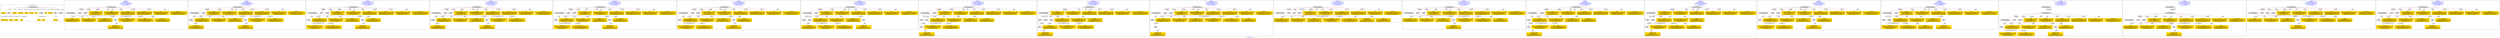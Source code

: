 digraph n0 {
fontcolor="blue"
remincross="true"
label="s28-wildlife-art.csv"
subgraph cluster_0 {
label="1-correct model"
n2[style="filled",color="white",fillcolor="lightgray",label="CulturalHeritageObject1"];
n3[shape="plaintext",style="filled",fillcolor="gold",label="Create Date"];
n4[style="filled",color="white",fillcolor="lightgray",label="Person1"];
n5[shape="plaintext",style="filled",fillcolor="gold",label="Description"];
n6[shape="plaintext",style="filled",fillcolor="gold",label="Measurements"];
n7[shape="plaintext",style="filled",fillcolor="gold",label="Materials"];
n8[shape="plaintext",style="filled",fillcolor="gold",label="Credit Line"];
n9[shape="plaintext",style="filled",fillcolor="gold",label="Owner"];
n10[style="filled",color="white",fillcolor="lightgray",label="Concept1"];
n11[shape="plaintext",style="filled",fillcolor="gold",label="Title"];
n12[shape="plaintext",style="filled",fillcolor="gold",label="ID Number"];
n13[style="filled",color="white",fillcolor="lightgray",label="Place1"];
n14[style="filled",color="white",fillcolor="lightgray",label="Concept2"];
n15[shape="plaintext",style="filled",fillcolor="gold",label="Maker Bio Country"];
n16[shape="plaintext",style="filled",fillcolor="gold",label="birthDate"];
n17[shape="plaintext",style="filled",fillcolor="gold",label="deathDate"];
n18[shape="plaintext",style="filled",fillcolor="gold",label="Maker"];
n19[shape="plaintext",style="filled",fillcolor="gold",label="Place Made"];
n20[shape="plaintext",style="filled",fillcolor="gold",label="Category"];
n21[shape="plaintext",style="filled",fillcolor="gold",label="Option1"];
}
subgraph cluster_1 {
label="candidate 0\nlink coherence:1.0\nnode coherence:1.0\nconfidence:0.422781591256549\nmapping score:0.5768246329829523\ncost:16.99973\n-precision:0.29-recall:0.26"
n23[style="filled",color="white",fillcolor="lightgray",label="CulturalHeritageObject1"];
n24[style="filled",color="white",fillcolor="lightgray",label="CulturalHeritageObject2"];
n25[style="filled",color="white",fillcolor="lightgray",label="Person1"];
n26[style="filled",color="white",fillcolor="lightgray",label="Concept1"];
n27[style="filled",color="white",fillcolor="lightgray",label="Place1"];
n28[shape="plaintext",style="filled",fillcolor="gold",label="birthDate\n[CulturalHeritageObject,created,0.334]\n[Person,dateOfDeath,0.323]\n[Person,dateOfBirth,0.275]\n[CulturalHeritageObject,title,0.067]"];
n29[shape="plaintext",style="filled",fillcolor="gold",label="Place Made\n[Person,countryAssociatedWithThePerson,0.338]\n[Person,biographicalInformation,0.321]\n[CulturalHeritageObject,title,0.18]\n[Concept,prefLabel,0.161]"];
n30[shape="plaintext",style="filled",fillcolor="gold",label="Maker Bio Country\n[Place,label,0.649]\n[Concept,prefLabel,0.159]\n[CulturalHeritageObject,provenance,0.108]\n[Person,biographicalInformation,0.084]"];
n31[shape="plaintext",style="filled",fillcolor="gold",label="Description\n[CulturalHeritageObject,description,0.431]\n[CulturalHeritageObject,title,0.291]\n[Person,biographicalInformation,0.215]\n[Concept,prefLabel,0.063]"];
n32[shape="plaintext",style="filled",fillcolor="gold",label="Materials\n[CulturalHeritageObject,medium,0.77]\n[Person,biographicalInformation,0.092]\n[CulturalHeritageObject,description,0.087]\n[CulturalHeritageObject,extent,0.052]"];
n33[shape="plaintext",style="filled",fillcolor="gold",label="Credit Line\n[CulturalHeritageObject,provenance,0.534]\n[CulturalHeritageObject,rightsHolder,0.188]\n[CulturalHeritageObject,description,0.146]\n[Person,biographicalInformation,0.131]"];
n34[shape="plaintext",style="filled",fillcolor="gold",label="Maker\n[Person,nameOfThePerson,0.458]\n[CulturalHeritageObject,provenance,0.207]\n[CulturalHeritageObject,description,0.175]\n[CulturalHeritageObject,title,0.16]"];
n35[shape="plaintext",style="filled",fillcolor="gold",label="Option1\n[CulturalHeritageObject,title,0.326]\n[CulturalHeritageObject,description,0.254]\n[Person,countryAssociatedWithThePerson,0.253]\n[Person,nameOfThePerson,0.168]"];
n36[shape="plaintext",style="filled",fillcolor="gold",label="Title\n[CulturalHeritageObject,description,0.366]\n[CulturalHeritageObject,title,0.226]\n[Person,biographicalInformation,0.217]\n[Concept,prefLabel,0.192]"];
n37[shape="plaintext",style="filled",fillcolor="gold",label="deathDate\n[CulturalHeritageObject,created,0.504]\n[Person,dateOfDeath,0.364]\n[CulturalHeritageObject,title,0.087]\n[CulturalHeritageObject,provenance,0.044]"];
n38[shape="plaintext",style="filled",fillcolor="gold",label="Owner\n[CulturalHeritageObject,provenance,0.443]\n[CulturalHeritageObject,rightsHolder,0.301]\n[WebResource,classLink,0.138]\n[CulturalHeritageObject,title,0.119]"];
n39[shape="plaintext",style="filled",fillcolor="gold",label="Measurements\n[CulturalHeritageObject,extent,0.551]\n[CulturalHeritageObject,accessionNumber,0.226]\n[CulturalHeritageObject,description,0.117]\n[CulturalHeritageObject,title,0.106]"];
n40[shape="plaintext",style="filled",fillcolor="gold",label="Category\n[Concept,prefLabel,0.481]\n[Person,biographicalInformation,0.247]\n[CulturalHeritageObject,description,0.166]\n[CulturalHeritageObject,title,0.106]"];
}
subgraph cluster_2 {
label="candidate 1\nlink coherence:1.0\nnode coherence:1.0\nconfidence:0.422781591256549\nmapping score:0.5768246329829523\ncost:16.99978\n-precision:0.29-recall:0.26"
n42[style="filled",color="white",fillcolor="lightgray",label="CulturalHeritageObject1"];
n43[style="filled",color="white",fillcolor="lightgray",label="CulturalHeritageObject2"];
n44[style="filled",color="white",fillcolor="lightgray",label="Person1"];
n45[style="filled",color="white",fillcolor="lightgray",label="Concept2"];
n46[style="filled",color="white",fillcolor="lightgray",label="Place1"];
n47[shape="plaintext",style="filled",fillcolor="gold",label="birthDate\n[CulturalHeritageObject,created,0.334]\n[Person,dateOfDeath,0.323]\n[Person,dateOfBirth,0.275]\n[CulturalHeritageObject,title,0.067]"];
n48[shape="plaintext",style="filled",fillcolor="gold",label="Place Made\n[Person,countryAssociatedWithThePerson,0.338]\n[Person,biographicalInformation,0.321]\n[CulturalHeritageObject,title,0.18]\n[Concept,prefLabel,0.161]"];
n49[shape="plaintext",style="filled",fillcolor="gold",label="Maker Bio Country\n[Place,label,0.649]\n[Concept,prefLabel,0.159]\n[CulturalHeritageObject,provenance,0.108]\n[Person,biographicalInformation,0.084]"];
n50[shape="plaintext",style="filled",fillcolor="gold",label="Description\n[CulturalHeritageObject,description,0.431]\n[CulturalHeritageObject,title,0.291]\n[Person,biographicalInformation,0.215]\n[Concept,prefLabel,0.063]"];
n51[shape="plaintext",style="filled",fillcolor="gold",label="Materials\n[CulturalHeritageObject,medium,0.77]\n[Person,biographicalInformation,0.092]\n[CulturalHeritageObject,description,0.087]\n[CulturalHeritageObject,extent,0.052]"];
n52[shape="plaintext",style="filled",fillcolor="gold",label="Credit Line\n[CulturalHeritageObject,provenance,0.534]\n[CulturalHeritageObject,rightsHolder,0.188]\n[CulturalHeritageObject,description,0.146]\n[Person,biographicalInformation,0.131]"];
n53[shape="plaintext",style="filled",fillcolor="gold",label="Maker\n[Person,nameOfThePerson,0.458]\n[CulturalHeritageObject,provenance,0.207]\n[CulturalHeritageObject,description,0.175]\n[CulturalHeritageObject,title,0.16]"];
n54[shape="plaintext",style="filled",fillcolor="gold",label="Category\n[Concept,prefLabel,0.481]\n[Person,biographicalInformation,0.247]\n[CulturalHeritageObject,description,0.166]\n[CulturalHeritageObject,title,0.106]"];
n55[shape="plaintext",style="filled",fillcolor="gold",label="Option1\n[CulturalHeritageObject,title,0.326]\n[CulturalHeritageObject,description,0.254]\n[Person,countryAssociatedWithThePerson,0.253]\n[Person,nameOfThePerson,0.168]"];
n56[shape="plaintext",style="filled",fillcolor="gold",label="Title\n[CulturalHeritageObject,description,0.366]\n[CulturalHeritageObject,title,0.226]\n[Person,biographicalInformation,0.217]\n[Concept,prefLabel,0.192]"];
n57[shape="plaintext",style="filled",fillcolor="gold",label="deathDate\n[CulturalHeritageObject,created,0.504]\n[Person,dateOfDeath,0.364]\n[CulturalHeritageObject,title,0.087]\n[CulturalHeritageObject,provenance,0.044]"];
n58[shape="plaintext",style="filled",fillcolor="gold",label="Owner\n[CulturalHeritageObject,provenance,0.443]\n[CulturalHeritageObject,rightsHolder,0.301]\n[WebResource,classLink,0.138]\n[CulturalHeritageObject,title,0.119]"];
n59[shape="plaintext",style="filled",fillcolor="gold",label="Measurements\n[CulturalHeritageObject,extent,0.551]\n[CulturalHeritageObject,accessionNumber,0.226]\n[CulturalHeritageObject,description,0.117]\n[CulturalHeritageObject,title,0.106]"];
}
subgraph cluster_3 {
label="candidate 10\nlink coherence:0.9444444444444444\nnode coherence:1.0\nconfidence:0.422781591256549\nmapping score:0.5768246329829523\ncost:17.99976\n-precision:0.28-recall:0.26"
n61[style="filled",color="white",fillcolor="lightgray",label="CulturalHeritageObject1"];
n62[style="filled",color="white",fillcolor="lightgray",label="CulturalHeritageObject2"];
n63[style="filled",color="white",fillcolor="lightgray",label="Person1"];
n64[style="filled",color="white",fillcolor="lightgray",label="Concept2"];
n65[style="filled",color="white",fillcolor="lightgray",label="Person2"];
n66[style="filled",color="white",fillcolor="lightgray",label="Place1"];
n67[shape="plaintext",style="filled",fillcolor="gold",label="birthDate\n[CulturalHeritageObject,created,0.334]\n[Person,dateOfDeath,0.323]\n[Person,dateOfBirth,0.275]\n[CulturalHeritageObject,title,0.067]"];
n68[shape="plaintext",style="filled",fillcolor="gold",label="Place Made\n[Person,countryAssociatedWithThePerson,0.338]\n[Person,biographicalInformation,0.321]\n[CulturalHeritageObject,title,0.18]\n[Concept,prefLabel,0.161]"];
n69[shape="plaintext",style="filled",fillcolor="gold",label="Option1\n[CulturalHeritageObject,title,0.326]\n[CulturalHeritageObject,description,0.254]\n[Person,countryAssociatedWithThePerson,0.253]\n[Person,nameOfThePerson,0.168]"];
n70[shape="plaintext",style="filled",fillcolor="gold",label="Maker Bio Country\n[Place,label,0.649]\n[Concept,prefLabel,0.159]\n[CulturalHeritageObject,provenance,0.108]\n[Person,biographicalInformation,0.084]"];
n71[shape="plaintext",style="filled",fillcolor="gold",label="Description\n[CulturalHeritageObject,description,0.431]\n[CulturalHeritageObject,title,0.291]\n[Person,biographicalInformation,0.215]\n[Concept,prefLabel,0.063]"];
n72[shape="plaintext",style="filled",fillcolor="gold",label="Materials\n[CulturalHeritageObject,medium,0.77]\n[Person,biographicalInformation,0.092]\n[CulturalHeritageObject,description,0.087]\n[CulturalHeritageObject,extent,0.052]"];
n73[shape="plaintext",style="filled",fillcolor="gold",label="Credit Line\n[CulturalHeritageObject,provenance,0.534]\n[CulturalHeritageObject,rightsHolder,0.188]\n[CulturalHeritageObject,description,0.146]\n[Person,biographicalInformation,0.131]"];
n74[shape="plaintext",style="filled",fillcolor="gold",label="Maker\n[Person,nameOfThePerson,0.458]\n[CulturalHeritageObject,provenance,0.207]\n[CulturalHeritageObject,description,0.175]\n[CulturalHeritageObject,title,0.16]"];
n75[shape="plaintext",style="filled",fillcolor="gold",label="Category\n[Concept,prefLabel,0.481]\n[Person,biographicalInformation,0.247]\n[CulturalHeritageObject,description,0.166]\n[CulturalHeritageObject,title,0.106]"];
n76[shape="plaintext",style="filled",fillcolor="gold",label="Title\n[CulturalHeritageObject,description,0.366]\n[CulturalHeritageObject,title,0.226]\n[Person,biographicalInformation,0.217]\n[Concept,prefLabel,0.192]"];
n77[shape="plaintext",style="filled",fillcolor="gold",label="deathDate\n[CulturalHeritageObject,created,0.504]\n[Person,dateOfDeath,0.364]\n[CulturalHeritageObject,title,0.087]\n[CulturalHeritageObject,provenance,0.044]"];
n78[shape="plaintext",style="filled",fillcolor="gold",label="Owner\n[CulturalHeritageObject,provenance,0.443]\n[CulturalHeritageObject,rightsHolder,0.301]\n[WebResource,classLink,0.138]\n[CulturalHeritageObject,title,0.119]"];
n79[shape="plaintext",style="filled",fillcolor="gold",label="Measurements\n[CulturalHeritageObject,extent,0.551]\n[CulturalHeritageObject,accessionNumber,0.226]\n[CulturalHeritageObject,description,0.117]\n[CulturalHeritageObject,title,0.106]"];
}
subgraph cluster_4 {
label="candidate 11\nlink coherence:0.9444444444444444\nnode coherence:1.0\nconfidence:0.422781591256549\nmapping score:0.5768246329829523\ncost:17.99977\n-precision:0.28-recall:0.26"
n81[style="filled",color="white",fillcolor="lightgray",label="CulturalHeritageObject1"];
n82[style="filled",color="white",fillcolor="lightgray",label="CulturalHeritageObject2"];
n83[style="filled",color="white",fillcolor="lightgray",label="Person1"];
n84[style="filled",color="white",fillcolor="lightgray",label="Person2"];
n85[style="filled",color="white",fillcolor="lightgray",label="Concept2"];
n86[style="filled",color="white",fillcolor="lightgray",label="Place1"];
n87[shape="plaintext",style="filled",fillcolor="gold",label="birthDate\n[CulturalHeritageObject,created,0.334]\n[Person,dateOfDeath,0.323]\n[Person,dateOfBirth,0.275]\n[CulturalHeritageObject,title,0.067]"];
n88[shape="plaintext",style="filled",fillcolor="gold",label="Place Made\n[Person,countryAssociatedWithThePerson,0.338]\n[Person,biographicalInformation,0.321]\n[CulturalHeritageObject,title,0.18]\n[Concept,prefLabel,0.161]"];
n89[shape="plaintext",style="filled",fillcolor="gold",label="Option1\n[CulturalHeritageObject,title,0.326]\n[CulturalHeritageObject,description,0.254]\n[Person,countryAssociatedWithThePerson,0.253]\n[Person,nameOfThePerson,0.168]"];
n90[shape="plaintext",style="filled",fillcolor="gold",label="Maker Bio Country\n[Place,label,0.649]\n[Concept,prefLabel,0.159]\n[CulturalHeritageObject,provenance,0.108]\n[Person,biographicalInformation,0.084]"];
n91[shape="plaintext",style="filled",fillcolor="gold",label="Description\n[CulturalHeritageObject,description,0.431]\n[CulturalHeritageObject,title,0.291]\n[Person,biographicalInformation,0.215]\n[Concept,prefLabel,0.063]"];
n92[shape="plaintext",style="filled",fillcolor="gold",label="Materials\n[CulturalHeritageObject,medium,0.77]\n[Person,biographicalInformation,0.092]\n[CulturalHeritageObject,description,0.087]\n[CulturalHeritageObject,extent,0.052]"];
n93[shape="plaintext",style="filled",fillcolor="gold",label="Credit Line\n[CulturalHeritageObject,provenance,0.534]\n[CulturalHeritageObject,rightsHolder,0.188]\n[CulturalHeritageObject,description,0.146]\n[Person,biographicalInformation,0.131]"];
n94[shape="plaintext",style="filled",fillcolor="gold",label="Maker\n[Person,nameOfThePerson,0.458]\n[CulturalHeritageObject,provenance,0.207]\n[CulturalHeritageObject,description,0.175]\n[CulturalHeritageObject,title,0.16]"];
n95[shape="plaintext",style="filled",fillcolor="gold",label="Category\n[Concept,prefLabel,0.481]\n[Person,biographicalInformation,0.247]\n[CulturalHeritageObject,description,0.166]\n[CulturalHeritageObject,title,0.106]"];
n96[shape="plaintext",style="filled",fillcolor="gold",label="Title\n[CulturalHeritageObject,description,0.366]\n[CulturalHeritageObject,title,0.226]\n[Person,biographicalInformation,0.217]\n[Concept,prefLabel,0.192]"];
n97[shape="plaintext",style="filled",fillcolor="gold",label="deathDate\n[CulturalHeritageObject,created,0.504]\n[Person,dateOfDeath,0.364]\n[CulturalHeritageObject,title,0.087]\n[CulturalHeritageObject,provenance,0.044]"];
n98[shape="plaintext",style="filled",fillcolor="gold",label="Owner\n[CulturalHeritageObject,provenance,0.443]\n[CulturalHeritageObject,rightsHolder,0.301]\n[WebResource,classLink,0.138]\n[CulturalHeritageObject,title,0.119]"];
n99[shape="plaintext",style="filled",fillcolor="gold",label="Measurements\n[CulturalHeritageObject,extent,0.551]\n[CulturalHeritageObject,accessionNumber,0.226]\n[CulturalHeritageObject,description,0.117]\n[CulturalHeritageObject,title,0.106]"];
}
subgraph cluster_5 {
label="candidate 12\nlink coherence:0.9444444444444444\nnode coherence:1.0\nconfidence:0.422781591256549\nmapping score:0.5768246329829523\ncost:17.99978\n-precision:0.33-recall:0.32"
n101[style="filled",color="white",fillcolor="lightgray",label="CulturalHeritageObject1"];
n102[style="filled",color="white",fillcolor="lightgray",label="CulturalHeritageObject2"];
n103[style="filled",color="white",fillcolor="lightgray",label="Person1"];
n104[style="filled",color="white",fillcolor="lightgray",label="Concept2"];
n105[style="filled",color="white",fillcolor="lightgray",label="Person2"];
n106[style="filled",color="white",fillcolor="lightgray",label="Place1"];
n107[shape="plaintext",style="filled",fillcolor="gold",label="birthDate\n[CulturalHeritageObject,created,0.334]\n[Person,dateOfDeath,0.323]\n[Person,dateOfBirth,0.275]\n[CulturalHeritageObject,title,0.067]"];
n108[shape="plaintext",style="filled",fillcolor="gold",label="Place Made\n[Person,countryAssociatedWithThePerson,0.338]\n[Person,biographicalInformation,0.321]\n[CulturalHeritageObject,title,0.18]\n[Concept,prefLabel,0.161]"];
n109[shape="plaintext",style="filled",fillcolor="gold",label="Option1\n[CulturalHeritageObject,title,0.326]\n[CulturalHeritageObject,description,0.254]\n[Person,countryAssociatedWithThePerson,0.253]\n[Person,nameOfThePerson,0.168]"];
n110[shape="plaintext",style="filled",fillcolor="gold",label="Maker Bio Country\n[Place,label,0.649]\n[Concept,prefLabel,0.159]\n[CulturalHeritageObject,provenance,0.108]\n[Person,biographicalInformation,0.084]"];
n111[shape="plaintext",style="filled",fillcolor="gold",label="Description\n[CulturalHeritageObject,description,0.431]\n[CulturalHeritageObject,title,0.291]\n[Person,biographicalInformation,0.215]\n[Concept,prefLabel,0.063]"];
n112[shape="plaintext",style="filled",fillcolor="gold",label="Materials\n[CulturalHeritageObject,medium,0.77]\n[Person,biographicalInformation,0.092]\n[CulturalHeritageObject,description,0.087]\n[CulturalHeritageObject,extent,0.052]"];
n113[shape="plaintext",style="filled",fillcolor="gold",label="Credit Line\n[CulturalHeritageObject,provenance,0.534]\n[CulturalHeritageObject,rightsHolder,0.188]\n[CulturalHeritageObject,description,0.146]\n[Person,biographicalInformation,0.131]"];
n114[shape="plaintext",style="filled",fillcolor="gold",label="Maker\n[Person,nameOfThePerson,0.458]\n[CulturalHeritageObject,provenance,0.207]\n[CulturalHeritageObject,description,0.175]\n[CulturalHeritageObject,title,0.16]"];
n115[shape="plaintext",style="filled",fillcolor="gold",label="Category\n[Concept,prefLabel,0.481]\n[Person,biographicalInformation,0.247]\n[CulturalHeritageObject,description,0.166]\n[CulturalHeritageObject,title,0.106]"];
n116[shape="plaintext",style="filled",fillcolor="gold",label="Title\n[CulturalHeritageObject,description,0.366]\n[CulturalHeritageObject,title,0.226]\n[Person,biographicalInformation,0.217]\n[Concept,prefLabel,0.192]"];
n117[shape="plaintext",style="filled",fillcolor="gold",label="deathDate\n[CulturalHeritageObject,created,0.504]\n[Person,dateOfDeath,0.364]\n[CulturalHeritageObject,title,0.087]\n[CulturalHeritageObject,provenance,0.044]"];
n118[shape="plaintext",style="filled",fillcolor="gold",label="Owner\n[CulturalHeritageObject,provenance,0.443]\n[CulturalHeritageObject,rightsHolder,0.301]\n[WebResource,classLink,0.138]\n[CulturalHeritageObject,title,0.119]"];
n119[shape="plaintext",style="filled",fillcolor="gold",label="Measurements\n[CulturalHeritageObject,extent,0.551]\n[CulturalHeritageObject,accessionNumber,0.226]\n[CulturalHeritageObject,description,0.117]\n[CulturalHeritageObject,title,0.106]"];
}
subgraph cluster_6 {
label="candidate 13\nlink coherence:0.9444444444444444\nnode coherence:1.0\nconfidence:0.422781591256549\nmapping score:0.5768246329829523\ncost:116.99973\n-precision:0.28-recall:0.26"
n121[style="filled",color="white",fillcolor="lightgray",label="CulturalHeritageObject1"];
n122[style="filled",color="white",fillcolor="lightgray",label="CulturalHeritageObject2"];
n123[style="filled",color="white",fillcolor="lightgray",label="Person1"];
n124[style="filled",color="white",fillcolor="lightgray",label="Concept1"];
n125[style="filled",color="white",fillcolor="lightgray",label="Place2"];
n126[style="filled",color="white",fillcolor="lightgray",label="Person2"];
n127[shape="plaintext",style="filled",fillcolor="gold",label="birthDate\n[CulturalHeritageObject,created,0.334]\n[Person,dateOfDeath,0.323]\n[Person,dateOfBirth,0.275]\n[CulturalHeritageObject,title,0.067]"];
n128[shape="plaintext",style="filled",fillcolor="gold",label="Place Made\n[Person,countryAssociatedWithThePerson,0.338]\n[Person,biographicalInformation,0.321]\n[CulturalHeritageObject,title,0.18]\n[Concept,prefLabel,0.161]"];
n129[shape="plaintext",style="filled",fillcolor="gold",label="Option1\n[CulturalHeritageObject,title,0.326]\n[CulturalHeritageObject,description,0.254]\n[Person,countryAssociatedWithThePerson,0.253]\n[Person,nameOfThePerson,0.168]"];
n130[shape="plaintext",style="filled",fillcolor="gold",label="Description\n[CulturalHeritageObject,description,0.431]\n[CulturalHeritageObject,title,0.291]\n[Person,biographicalInformation,0.215]\n[Concept,prefLabel,0.063]"];
n131[shape="plaintext",style="filled",fillcolor="gold",label="Materials\n[CulturalHeritageObject,medium,0.77]\n[Person,biographicalInformation,0.092]\n[CulturalHeritageObject,description,0.087]\n[CulturalHeritageObject,extent,0.052]"];
n132[shape="plaintext",style="filled",fillcolor="gold",label="Credit Line\n[CulturalHeritageObject,provenance,0.534]\n[CulturalHeritageObject,rightsHolder,0.188]\n[CulturalHeritageObject,description,0.146]\n[Person,biographicalInformation,0.131]"];
n133[shape="plaintext",style="filled",fillcolor="gold",label="Maker\n[Person,nameOfThePerson,0.458]\n[CulturalHeritageObject,provenance,0.207]\n[CulturalHeritageObject,description,0.175]\n[CulturalHeritageObject,title,0.16]"];
n134[shape="plaintext",style="filled",fillcolor="gold",label="Maker Bio Country\n[Place,label,0.649]\n[Concept,prefLabel,0.159]\n[CulturalHeritageObject,provenance,0.108]\n[Person,biographicalInformation,0.084]"];
n135[shape="plaintext",style="filled",fillcolor="gold",label="Title\n[CulturalHeritageObject,description,0.366]\n[CulturalHeritageObject,title,0.226]\n[Person,biographicalInformation,0.217]\n[Concept,prefLabel,0.192]"];
n136[shape="plaintext",style="filled",fillcolor="gold",label="deathDate\n[CulturalHeritageObject,created,0.504]\n[Person,dateOfDeath,0.364]\n[CulturalHeritageObject,title,0.087]\n[CulturalHeritageObject,provenance,0.044]"];
n137[shape="plaintext",style="filled",fillcolor="gold",label="Owner\n[CulturalHeritageObject,provenance,0.443]\n[CulturalHeritageObject,rightsHolder,0.301]\n[WebResource,classLink,0.138]\n[CulturalHeritageObject,title,0.119]"];
n138[shape="plaintext",style="filled",fillcolor="gold",label="Measurements\n[CulturalHeritageObject,extent,0.551]\n[CulturalHeritageObject,accessionNumber,0.226]\n[CulturalHeritageObject,description,0.117]\n[CulturalHeritageObject,title,0.106]"];
n139[shape="plaintext",style="filled",fillcolor="gold",label="Category\n[Concept,prefLabel,0.481]\n[Person,biographicalInformation,0.247]\n[CulturalHeritageObject,description,0.166]\n[CulturalHeritageObject,title,0.106]"];
}
subgraph cluster_7 {
label="candidate 14\nlink coherence:0.9444444444444444\nnode coherence:1.0\nconfidence:0.422781591256549\nmapping score:0.5768246329829523\ncost:116.99978\n-precision:0.28-recall:0.26"
n141[style="filled",color="white",fillcolor="lightgray",label="CulturalHeritageObject1"];
n142[style="filled",color="white",fillcolor="lightgray",label="CulturalHeritageObject2"];
n143[style="filled",color="white",fillcolor="lightgray",label="Person1"];
n144[style="filled",color="white",fillcolor="lightgray",label="Concept2"];
n145[style="filled",color="white",fillcolor="lightgray",label="Place2"];
n146[style="filled",color="white",fillcolor="lightgray",label="Person2"];
n147[shape="plaintext",style="filled",fillcolor="gold",label="birthDate\n[CulturalHeritageObject,created,0.334]\n[Person,dateOfDeath,0.323]\n[Person,dateOfBirth,0.275]\n[CulturalHeritageObject,title,0.067]"];
n148[shape="plaintext",style="filled",fillcolor="gold",label="Place Made\n[Person,countryAssociatedWithThePerson,0.338]\n[Person,biographicalInformation,0.321]\n[CulturalHeritageObject,title,0.18]\n[Concept,prefLabel,0.161]"];
n149[shape="plaintext",style="filled",fillcolor="gold",label="Option1\n[CulturalHeritageObject,title,0.326]\n[CulturalHeritageObject,description,0.254]\n[Person,countryAssociatedWithThePerson,0.253]\n[Person,nameOfThePerson,0.168]"];
n150[shape="plaintext",style="filled",fillcolor="gold",label="Description\n[CulturalHeritageObject,description,0.431]\n[CulturalHeritageObject,title,0.291]\n[Person,biographicalInformation,0.215]\n[Concept,prefLabel,0.063]"];
n151[shape="plaintext",style="filled",fillcolor="gold",label="Materials\n[CulturalHeritageObject,medium,0.77]\n[Person,biographicalInformation,0.092]\n[CulturalHeritageObject,description,0.087]\n[CulturalHeritageObject,extent,0.052]"];
n152[shape="plaintext",style="filled",fillcolor="gold",label="Credit Line\n[CulturalHeritageObject,provenance,0.534]\n[CulturalHeritageObject,rightsHolder,0.188]\n[CulturalHeritageObject,description,0.146]\n[Person,biographicalInformation,0.131]"];
n153[shape="plaintext",style="filled",fillcolor="gold",label="Maker\n[Person,nameOfThePerson,0.458]\n[CulturalHeritageObject,provenance,0.207]\n[CulturalHeritageObject,description,0.175]\n[CulturalHeritageObject,title,0.16]"];
n154[shape="plaintext",style="filled",fillcolor="gold",label="Category\n[Concept,prefLabel,0.481]\n[Person,biographicalInformation,0.247]\n[CulturalHeritageObject,description,0.166]\n[CulturalHeritageObject,title,0.106]"];
n155[shape="plaintext",style="filled",fillcolor="gold",label="Maker Bio Country\n[Place,label,0.649]\n[Concept,prefLabel,0.159]\n[CulturalHeritageObject,provenance,0.108]\n[Person,biographicalInformation,0.084]"];
n156[shape="plaintext",style="filled",fillcolor="gold",label="Title\n[CulturalHeritageObject,description,0.366]\n[CulturalHeritageObject,title,0.226]\n[Person,biographicalInformation,0.217]\n[Concept,prefLabel,0.192]"];
n157[shape="plaintext",style="filled",fillcolor="gold",label="deathDate\n[CulturalHeritageObject,created,0.504]\n[Person,dateOfDeath,0.364]\n[CulturalHeritageObject,title,0.087]\n[CulturalHeritageObject,provenance,0.044]"];
n158[shape="plaintext",style="filled",fillcolor="gold",label="Owner\n[CulturalHeritageObject,provenance,0.443]\n[CulturalHeritageObject,rightsHolder,0.301]\n[WebResource,classLink,0.138]\n[CulturalHeritageObject,title,0.119]"];
n159[shape="plaintext",style="filled",fillcolor="gold",label="Measurements\n[CulturalHeritageObject,extent,0.551]\n[CulturalHeritageObject,accessionNumber,0.226]\n[CulturalHeritageObject,description,0.117]\n[CulturalHeritageObject,title,0.106]"];
}
subgraph cluster_8 {
label="candidate 15\nlink coherence:0.9444444444444444\nnode coherence:1.0\nconfidence:0.422781591256549\nmapping score:0.5768246329829523\ncost:116.99992\n-precision:0.22-recall:0.21"
n161[style="filled",color="white",fillcolor="lightgray",label="CulturalHeritageObject1"];
n162[style="filled",color="white",fillcolor="lightgray",label="CulturalHeritageObject2"];
n163[style="filled",color="white",fillcolor="lightgray",label="Concept1"];
n164[style="filled",color="white",fillcolor="lightgray",label="Person2"];
n165[style="filled",color="white",fillcolor="lightgray",label="Place3"];
n166[style="filled",color="white",fillcolor="lightgray",label="Person1"];
n167[shape="plaintext",style="filled",fillcolor="gold",label="birthDate\n[CulturalHeritageObject,created,0.334]\n[Person,dateOfDeath,0.323]\n[Person,dateOfBirth,0.275]\n[CulturalHeritageObject,title,0.067]"];
n168[shape="plaintext",style="filled",fillcolor="gold",label="Place Made\n[Person,countryAssociatedWithThePerson,0.338]\n[Person,biographicalInformation,0.321]\n[CulturalHeritageObject,title,0.18]\n[Concept,prefLabel,0.161]"];
n169[shape="plaintext",style="filled",fillcolor="gold",label="Maker Bio Country\n[Place,label,0.649]\n[Concept,prefLabel,0.159]\n[CulturalHeritageObject,provenance,0.108]\n[Person,biographicalInformation,0.084]"];
n170[shape="plaintext",style="filled",fillcolor="gold",label="Description\n[CulturalHeritageObject,description,0.431]\n[CulturalHeritageObject,title,0.291]\n[Person,biographicalInformation,0.215]\n[Concept,prefLabel,0.063]"];
n171[shape="plaintext",style="filled",fillcolor="gold",label="Materials\n[CulturalHeritageObject,medium,0.77]\n[Person,biographicalInformation,0.092]\n[CulturalHeritageObject,description,0.087]\n[CulturalHeritageObject,extent,0.052]"];
n172[shape="plaintext",style="filled",fillcolor="gold",label="Credit Line\n[CulturalHeritageObject,provenance,0.534]\n[CulturalHeritageObject,rightsHolder,0.188]\n[CulturalHeritageObject,description,0.146]\n[Person,biographicalInformation,0.131]"];
n173[shape="plaintext",style="filled",fillcolor="gold",label="Maker\n[Person,nameOfThePerson,0.458]\n[CulturalHeritageObject,provenance,0.207]\n[CulturalHeritageObject,description,0.175]\n[CulturalHeritageObject,title,0.16]"];
n174[shape="plaintext",style="filled",fillcolor="gold",label="Option1\n[CulturalHeritageObject,title,0.326]\n[CulturalHeritageObject,description,0.254]\n[Person,countryAssociatedWithThePerson,0.253]\n[Person,nameOfThePerson,0.168]"];
n175[shape="plaintext",style="filled",fillcolor="gold",label="Title\n[CulturalHeritageObject,description,0.366]\n[CulturalHeritageObject,title,0.226]\n[Person,biographicalInformation,0.217]\n[Concept,prefLabel,0.192]"];
n176[shape="plaintext",style="filled",fillcolor="gold",label="deathDate\n[CulturalHeritageObject,created,0.504]\n[Person,dateOfDeath,0.364]\n[CulturalHeritageObject,title,0.087]\n[CulturalHeritageObject,provenance,0.044]"];
n177[shape="plaintext",style="filled",fillcolor="gold",label="Owner\n[CulturalHeritageObject,provenance,0.443]\n[CulturalHeritageObject,rightsHolder,0.301]\n[WebResource,classLink,0.138]\n[CulturalHeritageObject,title,0.119]"];
n178[shape="plaintext",style="filled",fillcolor="gold",label="Measurements\n[CulturalHeritageObject,extent,0.551]\n[CulturalHeritageObject,accessionNumber,0.226]\n[CulturalHeritageObject,description,0.117]\n[CulturalHeritageObject,title,0.106]"];
n179[shape="plaintext",style="filled",fillcolor="gold",label="Category\n[Concept,prefLabel,0.481]\n[Person,biographicalInformation,0.247]\n[CulturalHeritageObject,description,0.166]\n[CulturalHeritageObject,title,0.106]"];
}
subgraph cluster_9 {
label="candidate 16\nlink coherence:0.9444444444444444\nnode coherence:1.0\nconfidence:0.422781591256549\nmapping score:0.5768246329829523\ncost:116.99997\n-precision:0.22-recall:0.21"
n181[style="filled",color="white",fillcolor="lightgray",label="CulturalHeritageObject1"];
n182[style="filled",color="white",fillcolor="lightgray",label="CulturalHeritageObject2"];
n183[style="filled",color="white",fillcolor="lightgray",label="Person2"];
n184[style="filled",color="white",fillcolor="lightgray",label="Concept2"];
n185[style="filled",color="white",fillcolor="lightgray",label="Place3"];
n186[style="filled",color="white",fillcolor="lightgray",label="Person1"];
n187[shape="plaintext",style="filled",fillcolor="gold",label="birthDate\n[CulturalHeritageObject,created,0.334]\n[Person,dateOfDeath,0.323]\n[Person,dateOfBirth,0.275]\n[CulturalHeritageObject,title,0.067]"];
n188[shape="plaintext",style="filled",fillcolor="gold",label="Place Made\n[Person,countryAssociatedWithThePerson,0.338]\n[Person,biographicalInformation,0.321]\n[CulturalHeritageObject,title,0.18]\n[Concept,prefLabel,0.161]"];
n189[shape="plaintext",style="filled",fillcolor="gold",label="Maker Bio Country\n[Place,label,0.649]\n[Concept,prefLabel,0.159]\n[CulturalHeritageObject,provenance,0.108]\n[Person,biographicalInformation,0.084]"];
n190[shape="plaintext",style="filled",fillcolor="gold",label="Description\n[CulturalHeritageObject,description,0.431]\n[CulturalHeritageObject,title,0.291]\n[Person,biographicalInformation,0.215]\n[Concept,prefLabel,0.063]"];
n191[shape="plaintext",style="filled",fillcolor="gold",label="Materials\n[CulturalHeritageObject,medium,0.77]\n[Person,biographicalInformation,0.092]\n[CulturalHeritageObject,description,0.087]\n[CulturalHeritageObject,extent,0.052]"];
n192[shape="plaintext",style="filled",fillcolor="gold",label="Credit Line\n[CulturalHeritageObject,provenance,0.534]\n[CulturalHeritageObject,rightsHolder,0.188]\n[CulturalHeritageObject,description,0.146]\n[Person,biographicalInformation,0.131]"];
n193[shape="plaintext",style="filled",fillcolor="gold",label="Maker\n[Person,nameOfThePerson,0.458]\n[CulturalHeritageObject,provenance,0.207]\n[CulturalHeritageObject,description,0.175]\n[CulturalHeritageObject,title,0.16]"];
n194[shape="plaintext",style="filled",fillcolor="gold",label="Category\n[Concept,prefLabel,0.481]\n[Person,biographicalInformation,0.247]\n[CulturalHeritageObject,description,0.166]\n[CulturalHeritageObject,title,0.106]"];
n195[shape="plaintext",style="filled",fillcolor="gold",label="Option1\n[CulturalHeritageObject,title,0.326]\n[CulturalHeritageObject,description,0.254]\n[Person,countryAssociatedWithThePerson,0.253]\n[Person,nameOfThePerson,0.168]"];
n196[shape="plaintext",style="filled",fillcolor="gold",label="Title\n[CulturalHeritageObject,description,0.366]\n[CulturalHeritageObject,title,0.226]\n[Person,biographicalInformation,0.217]\n[Concept,prefLabel,0.192]"];
n197[shape="plaintext",style="filled",fillcolor="gold",label="deathDate\n[CulturalHeritageObject,created,0.504]\n[Person,dateOfDeath,0.364]\n[CulturalHeritageObject,title,0.087]\n[CulturalHeritageObject,provenance,0.044]"];
n198[shape="plaintext",style="filled",fillcolor="gold",label="Owner\n[CulturalHeritageObject,provenance,0.443]\n[CulturalHeritageObject,rightsHolder,0.301]\n[WebResource,classLink,0.138]\n[CulturalHeritageObject,title,0.119]"];
n199[shape="plaintext",style="filled",fillcolor="gold",label="Measurements\n[CulturalHeritageObject,extent,0.551]\n[CulturalHeritageObject,accessionNumber,0.226]\n[CulturalHeritageObject,description,0.117]\n[CulturalHeritageObject,title,0.106]"];
}
subgraph cluster_10 {
label="candidate 17\nlink coherence:0.9444444444444444\nnode coherence:1.0\nconfidence:0.422781591256549\nmapping score:0.5768246329829523\ncost:117.009782\n-precision:0.28-recall:0.26"
n201[style="filled",color="white",fillcolor="lightgray",label="CulturalHeritageObject1"];
n202[style="filled",color="white",fillcolor="lightgray",label="CulturalHeritageObject2"];
n203[style="filled",color="white",fillcolor="lightgray",label="Person1"];
n204[style="filled",color="white",fillcolor="lightgray",label="Person2"];
n205[style="filled",color="white",fillcolor="lightgray",label="Place3"];
n206[style="filled",color="white",fillcolor="lightgray",label="Concept1"];
n207[shape="plaintext",style="filled",fillcolor="gold",label="birthDate\n[CulturalHeritageObject,created,0.334]\n[Person,dateOfDeath,0.323]\n[Person,dateOfBirth,0.275]\n[CulturalHeritageObject,title,0.067]"];
n208[shape="plaintext",style="filled",fillcolor="gold",label="Place Made\n[Person,countryAssociatedWithThePerson,0.338]\n[Person,biographicalInformation,0.321]\n[CulturalHeritageObject,title,0.18]\n[Concept,prefLabel,0.161]"];
n209[shape="plaintext",style="filled",fillcolor="gold",label="Maker Bio Country\n[Place,label,0.649]\n[Concept,prefLabel,0.159]\n[CulturalHeritageObject,provenance,0.108]\n[Person,biographicalInformation,0.084]"];
n210[shape="plaintext",style="filled",fillcolor="gold",label="Description\n[CulturalHeritageObject,description,0.431]\n[CulturalHeritageObject,title,0.291]\n[Person,biographicalInformation,0.215]\n[Concept,prefLabel,0.063]"];
n211[shape="plaintext",style="filled",fillcolor="gold",label="Materials\n[CulturalHeritageObject,medium,0.77]\n[Person,biographicalInformation,0.092]\n[CulturalHeritageObject,description,0.087]\n[CulturalHeritageObject,extent,0.052]"];
n212[shape="plaintext",style="filled",fillcolor="gold",label="Credit Line\n[CulturalHeritageObject,provenance,0.534]\n[CulturalHeritageObject,rightsHolder,0.188]\n[CulturalHeritageObject,description,0.146]\n[Person,biographicalInformation,0.131]"];
n213[shape="plaintext",style="filled",fillcolor="gold",label="Maker\n[Person,nameOfThePerson,0.458]\n[CulturalHeritageObject,provenance,0.207]\n[CulturalHeritageObject,description,0.175]\n[CulturalHeritageObject,title,0.16]"];
n214[shape="plaintext",style="filled",fillcolor="gold",label="Option1\n[CulturalHeritageObject,title,0.326]\n[CulturalHeritageObject,description,0.254]\n[Person,countryAssociatedWithThePerson,0.253]\n[Person,nameOfThePerson,0.168]"];
n215[shape="plaintext",style="filled",fillcolor="gold",label="Title\n[CulturalHeritageObject,description,0.366]\n[CulturalHeritageObject,title,0.226]\n[Person,biographicalInformation,0.217]\n[Concept,prefLabel,0.192]"];
n216[shape="plaintext",style="filled",fillcolor="gold",label="deathDate\n[CulturalHeritageObject,created,0.504]\n[Person,dateOfDeath,0.364]\n[CulturalHeritageObject,title,0.087]\n[CulturalHeritageObject,provenance,0.044]"];
n217[shape="plaintext",style="filled",fillcolor="gold",label="Owner\n[CulturalHeritageObject,provenance,0.443]\n[CulturalHeritageObject,rightsHolder,0.301]\n[WebResource,classLink,0.138]\n[CulturalHeritageObject,title,0.119]"];
n218[shape="plaintext",style="filled",fillcolor="gold",label="Measurements\n[CulturalHeritageObject,extent,0.551]\n[CulturalHeritageObject,accessionNumber,0.226]\n[CulturalHeritageObject,description,0.117]\n[CulturalHeritageObject,title,0.106]"];
n219[shape="plaintext",style="filled",fillcolor="gold",label="Category\n[Concept,prefLabel,0.481]\n[Person,biographicalInformation,0.247]\n[CulturalHeritageObject,description,0.166]\n[CulturalHeritageObject,title,0.106]"];
}
subgraph cluster_11 {
label="candidate 18\nlink coherence:0.9411764705882353\nnode coherence:1.0\nconfidence:0.422781591256549\nmapping score:0.5768246329829523\ncost:16.99973\n-precision:0.35-recall:0.32"
n221[style="filled",color="white",fillcolor="lightgray",label="CulturalHeritageObject1"];
n222[style="filled",color="white",fillcolor="lightgray",label="CulturalHeritageObject2"];
n223[style="filled",color="white",fillcolor="lightgray",label="Person1"];
n224[style="filled",color="white",fillcolor="lightgray",label="Place1"];
n225[style="filled",color="white",fillcolor="lightgray",label="Concept1"];
n226[shape="plaintext",style="filled",fillcolor="gold",label="birthDate\n[CulturalHeritageObject,created,0.334]\n[Person,dateOfDeath,0.323]\n[Person,dateOfBirth,0.275]\n[CulturalHeritageObject,title,0.067]"];
n227[shape="plaintext",style="filled",fillcolor="gold",label="Place Made\n[Person,countryAssociatedWithThePerson,0.338]\n[Person,biographicalInformation,0.321]\n[CulturalHeritageObject,title,0.18]\n[Concept,prefLabel,0.161]"];
n228[shape="plaintext",style="filled",fillcolor="gold",label="Maker Bio Country\n[Place,label,0.649]\n[Concept,prefLabel,0.159]\n[CulturalHeritageObject,provenance,0.108]\n[Person,biographicalInformation,0.084]"];
n229[shape="plaintext",style="filled",fillcolor="gold",label="Description\n[CulturalHeritageObject,description,0.431]\n[CulturalHeritageObject,title,0.291]\n[Person,biographicalInformation,0.215]\n[Concept,prefLabel,0.063]"];
n230[shape="plaintext",style="filled",fillcolor="gold",label="Materials\n[CulturalHeritageObject,medium,0.77]\n[Person,biographicalInformation,0.092]\n[CulturalHeritageObject,description,0.087]\n[CulturalHeritageObject,extent,0.052]"];
n231[shape="plaintext",style="filled",fillcolor="gold",label="Credit Line\n[CulturalHeritageObject,provenance,0.534]\n[CulturalHeritageObject,rightsHolder,0.188]\n[CulturalHeritageObject,description,0.146]\n[Person,biographicalInformation,0.131]"];
n232[shape="plaintext",style="filled",fillcolor="gold",label="Maker\n[Person,nameOfThePerson,0.458]\n[CulturalHeritageObject,provenance,0.207]\n[CulturalHeritageObject,description,0.175]\n[CulturalHeritageObject,title,0.16]"];
n233[shape="plaintext",style="filled",fillcolor="gold",label="Option1\n[CulturalHeritageObject,title,0.326]\n[CulturalHeritageObject,description,0.254]\n[Person,countryAssociatedWithThePerson,0.253]\n[Person,nameOfThePerson,0.168]"];
n234[shape="plaintext",style="filled",fillcolor="gold",label="Title\n[CulturalHeritageObject,description,0.366]\n[CulturalHeritageObject,title,0.226]\n[Person,biographicalInformation,0.217]\n[Concept,prefLabel,0.192]"];
n235[shape="plaintext",style="filled",fillcolor="gold",label="deathDate\n[CulturalHeritageObject,created,0.504]\n[Person,dateOfDeath,0.364]\n[CulturalHeritageObject,title,0.087]\n[CulturalHeritageObject,provenance,0.044]"];
n236[shape="plaintext",style="filled",fillcolor="gold",label="Owner\n[CulturalHeritageObject,provenance,0.443]\n[CulturalHeritageObject,rightsHolder,0.301]\n[WebResource,classLink,0.138]\n[CulturalHeritageObject,title,0.119]"];
n237[shape="plaintext",style="filled",fillcolor="gold",label="Measurements\n[CulturalHeritageObject,extent,0.551]\n[CulturalHeritageObject,accessionNumber,0.226]\n[CulturalHeritageObject,description,0.117]\n[CulturalHeritageObject,title,0.106]"];
n238[shape="plaintext",style="filled",fillcolor="gold",label="Category\n[Concept,prefLabel,0.481]\n[Person,biographicalInformation,0.247]\n[CulturalHeritageObject,description,0.166]\n[CulturalHeritageObject,title,0.106]"];
}
subgraph cluster_12 {
label="candidate 19\nlink coherence:0.9411764705882353\nnode coherence:1.0\nconfidence:0.422781591256549\nmapping score:0.5768246329829523\ncost:16.99974\n-precision:0.35-recall:0.32"
n240[style="filled",color="white",fillcolor="lightgray",label="CulturalHeritageObject1"];
n241[style="filled",color="white",fillcolor="lightgray",label="CulturalHeritageObject2"];
n242[style="filled",color="white",fillcolor="lightgray",label="Person1"];
n243[style="filled",color="white",fillcolor="lightgray",label="Concept1"];
n244[style="filled",color="white",fillcolor="lightgray",label="Place1"];
n245[shape="plaintext",style="filled",fillcolor="gold",label="birthDate\n[CulturalHeritageObject,created,0.334]\n[Person,dateOfDeath,0.323]\n[Person,dateOfBirth,0.275]\n[CulturalHeritageObject,title,0.067]"];
n246[shape="plaintext",style="filled",fillcolor="gold",label="Place Made\n[Person,countryAssociatedWithThePerson,0.338]\n[Person,biographicalInformation,0.321]\n[CulturalHeritageObject,title,0.18]\n[Concept,prefLabel,0.161]"];
n247[shape="plaintext",style="filled",fillcolor="gold",label="Maker Bio Country\n[Place,label,0.649]\n[Concept,prefLabel,0.159]\n[CulturalHeritageObject,provenance,0.108]\n[Person,biographicalInformation,0.084]"];
n248[shape="plaintext",style="filled",fillcolor="gold",label="Description\n[CulturalHeritageObject,description,0.431]\n[CulturalHeritageObject,title,0.291]\n[Person,biographicalInformation,0.215]\n[Concept,prefLabel,0.063]"];
n249[shape="plaintext",style="filled",fillcolor="gold",label="Materials\n[CulturalHeritageObject,medium,0.77]\n[Person,biographicalInformation,0.092]\n[CulturalHeritageObject,description,0.087]\n[CulturalHeritageObject,extent,0.052]"];
n250[shape="plaintext",style="filled",fillcolor="gold",label="Credit Line\n[CulturalHeritageObject,provenance,0.534]\n[CulturalHeritageObject,rightsHolder,0.188]\n[CulturalHeritageObject,description,0.146]\n[Person,biographicalInformation,0.131]"];
n251[shape="plaintext",style="filled",fillcolor="gold",label="Maker\n[Person,nameOfThePerson,0.458]\n[CulturalHeritageObject,provenance,0.207]\n[CulturalHeritageObject,description,0.175]\n[CulturalHeritageObject,title,0.16]"];
n252[shape="plaintext",style="filled",fillcolor="gold",label="Option1\n[CulturalHeritageObject,title,0.326]\n[CulturalHeritageObject,description,0.254]\n[Person,countryAssociatedWithThePerson,0.253]\n[Person,nameOfThePerson,0.168]"];
n253[shape="plaintext",style="filled",fillcolor="gold",label="Title\n[CulturalHeritageObject,description,0.366]\n[CulturalHeritageObject,title,0.226]\n[Person,biographicalInformation,0.217]\n[Concept,prefLabel,0.192]"];
n254[shape="plaintext",style="filled",fillcolor="gold",label="deathDate\n[CulturalHeritageObject,created,0.504]\n[Person,dateOfDeath,0.364]\n[CulturalHeritageObject,title,0.087]\n[CulturalHeritageObject,provenance,0.044]"];
n255[shape="plaintext",style="filled",fillcolor="gold",label="Owner\n[CulturalHeritageObject,provenance,0.443]\n[CulturalHeritageObject,rightsHolder,0.301]\n[WebResource,classLink,0.138]\n[CulturalHeritageObject,title,0.119]"];
n256[shape="plaintext",style="filled",fillcolor="gold",label="Measurements\n[CulturalHeritageObject,extent,0.551]\n[CulturalHeritageObject,accessionNumber,0.226]\n[CulturalHeritageObject,description,0.117]\n[CulturalHeritageObject,title,0.106]"];
n257[shape="plaintext",style="filled",fillcolor="gold",label="Category\n[Concept,prefLabel,0.481]\n[Person,biographicalInformation,0.247]\n[CulturalHeritageObject,description,0.166]\n[CulturalHeritageObject,title,0.106]"];
}
subgraph cluster_13 {
label="candidate 2\nlink coherence:1.0\nnode coherence:1.0\nconfidence:0.422781591256549\nmapping score:0.5768246329829523\ncost:16.99992\n-precision:0.24-recall:0.21"
n259[style="filled",color="white",fillcolor="lightgray",label="CulturalHeritageObject1"];
n260[style="filled",color="white",fillcolor="lightgray",label="CulturalHeritageObject2"];
n261[style="filled",color="white",fillcolor="lightgray",label="Concept1"];
n262[style="filled",color="white",fillcolor="lightgray",label="Person2"];
n263[style="filled",color="white",fillcolor="lightgray",label="Place3"];
n264[shape="plaintext",style="filled",fillcolor="gold",label="birthDate\n[CulturalHeritageObject,created,0.334]\n[Person,dateOfDeath,0.323]\n[Person,dateOfBirth,0.275]\n[CulturalHeritageObject,title,0.067]"];
n265[shape="plaintext",style="filled",fillcolor="gold",label="Place Made\n[Person,countryAssociatedWithThePerson,0.338]\n[Person,biographicalInformation,0.321]\n[CulturalHeritageObject,title,0.18]\n[Concept,prefLabel,0.161]"];
n266[shape="plaintext",style="filled",fillcolor="gold",label="Maker Bio Country\n[Place,label,0.649]\n[Concept,prefLabel,0.159]\n[CulturalHeritageObject,provenance,0.108]\n[Person,biographicalInformation,0.084]"];
n267[shape="plaintext",style="filled",fillcolor="gold",label="Option1\n[CulturalHeritageObject,title,0.326]\n[CulturalHeritageObject,description,0.254]\n[Person,countryAssociatedWithThePerson,0.253]\n[Person,nameOfThePerson,0.168]"];
n268[shape="plaintext",style="filled",fillcolor="gold",label="Description\n[CulturalHeritageObject,description,0.431]\n[CulturalHeritageObject,title,0.291]\n[Person,biographicalInformation,0.215]\n[Concept,prefLabel,0.063]"];
n269[shape="plaintext",style="filled",fillcolor="gold",label="Materials\n[CulturalHeritageObject,medium,0.77]\n[Person,biographicalInformation,0.092]\n[CulturalHeritageObject,description,0.087]\n[CulturalHeritageObject,extent,0.052]"];
n270[shape="plaintext",style="filled",fillcolor="gold",label="Credit Line\n[CulturalHeritageObject,provenance,0.534]\n[CulturalHeritageObject,rightsHolder,0.188]\n[CulturalHeritageObject,description,0.146]\n[Person,biographicalInformation,0.131]"];
n271[shape="plaintext",style="filled",fillcolor="gold",label="Maker\n[Person,nameOfThePerson,0.458]\n[CulturalHeritageObject,provenance,0.207]\n[CulturalHeritageObject,description,0.175]\n[CulturalHeritageObject,title,0.16]"];
n272[shape="plaintext",style="filled",fillcolor="gold",label="Title\n[CulturalHeritageObject,description,0.366]\n[CulturalHeritageObject,title,0.226]\n[Person,biographicalInformation,0.217]\n[Concept,prefLabel,0.192]"];
n273[shape="plaintext",style="filled",fillcolor="gold",label="deathDate\n[CulturalHeritageObject,created,0.504]\n[Person,dateOfDeath,0.364]\n[CulturalHeritageObject,title,0.087]\n[CulturalHeritageObject,provenance,0.044]"];
n274[shape="plaintext",style="filled",fillcolor="gold",label="Owner\n[CulturalHeritageObject,provenance,0.443]\n[CulturalHeritageObject,rightsHolder,0.301]\n[WebResource,classLink,0.138]\n[CulturalHeritageObject,title,0.119]"];
n275[shape="plaintext",style="filled",fillcolor="gold",label="Measurements\n[CulturalHeritageObject,extent,0.551]\n[CulturalHeritageObject,accessionNumber,0.226]\n[CulturalHeritageObject,description,0.117]\n[CulturalHeritageObject,title,0.106]"];
n276[shape="plaintext",style="filled",fillcolor="gold",label="Category\n[Concept,prefLabel,0.481]\n[Person,biographicalInformation,0.247]\n[CulturalHeritageObject,description,0.166]\n[CulturalHeritageObject,title,0.106]"];
}
subgraph cluster_14 {
label="candidate 3\nlink coherence:1.0\nnode coherence:1.0\nconfidence:0.422781591256549\nmapping score:0.5768246329829523\ncost:16.99997\n-precision:0.24-recall:0.21"
n278[style="filled",color="white",fillcolor="lightgray",label="CulturalHeritageObject1"];
n279[style="filled",color="white",fillcolor="lightgray",label="CulturalHeritageObject2"];
n280[style="filled",color="white",fillcolor="lightgray",label="Person2"];
n281[style="filled",color="white",fillcolor="lightgray",label="Concept2"];
n282[style="filled",color="white",fillcolor="lightgray",label="Place3"];
n283[shape="plaintext",style="filled",fillcolor="gold",label="birthDate\n[CulturalHeritageObject,created,0.334]\n[Person,dateOfDeath,0.323]\n[Person,dateOfBirth,0.275]\n[CulturalHeritageObject,title,0.067]"];
n284[shape="plaintext",style="filled",fillcolor="gold",label="Place Made\n[Person,countryAssociatedWithThePerson,0.338]\n[Person,biographicalInformation,0.321]\n[CulturalHeritageObject,title,0.18]\n[Concept,prefLabel,0.161]"];
n285[shape="plaintext",style="filled",fillcolor="gold",label="Maker Bio Country\n[Place,label,0.649]\n[Concept,prefLabel,0.159]\n[CulturalHeritageObject,provenance,0.108]\n[Person,biographicalInformation,0.084]"];
n286[shape="plaintext",style="filled",fillcolor="gold",label="Option1\n[CulturalHeritageObject,title,0.326]\n[CulturalHeritageObject,description,0.254]\n[Person,countryAssociatedWithThePerson,0.253]\n[Person,nameOfThePerson,0.168]"];
n287[shape="plaintext",style="filled",fillcolor="gold",label="Description\n[CulturalHeritageObject,description,0.431]\n[CulturalHeritageObject,title,0.291]\n[Person,biographicalInformation,0.215]\n[Concept,prefLabel,0.063]"];
n288[shape="plaintext",style="filled",fillcolor="gold",label="Materials\n[CulturalHeritageObject,medium,0.77]\n[Person,biographicalInformation,0.092]\n[CulturalHeritageObject,description,0.087]\n[CulturalHeritageObject,extent,0.052]"];
n289[shape="plaintext",style="filled",fillcolor="gold",label="Credit Line\n[CulturalHeritageObject,provenance,0.534]\n[CulturalHeritageObject,rightsHolder,0.188]\n[CulturalHeritageObject,description,0.146]\n[Person,biographicalInformation,0.131]"];
n290[shape="plaintext",style="filled",fillcolor="gold",label="Maker\n[Person,nameOfThePerson,0.458]\n[CulturalHeritageObject,provenance,0.207]\n[CulturalHeritageObject,description,0.175]\n[CulturalHeritageObject,title,0.16]"];
n291[shape="plaintext",style="filled",fillcolor="gold",label="Category\n[Concept,prefLabel,0.481]\n[Person,biographicalInformation,0.247]\n[CulturalHeritageObject,description,0.166]\n[CulturalHeritageObject,title,0.106]"];
n292[shape="plaintext",style="filled",fillcolor="gold",label="Title\n[CulturalHeritageObject,description,0.366]\n[CulturalHeritageObject,title,0.226]\n[Person,biographicalInformation,0.217]\n[Concept,prefLabel,0.192]"];
n293[shape="plaintext",style="filled",fillcolor="gold",label="deathDate\n[CulturalHeritageObject,created,0.504]\n[Person,dateOfDeath,0.364]\n[CulturalHeritageObject,title,0.087]\n[CulturalHeritageObject,provenance,0.044]"];
n294[shape="plaintext",style="filled",fillcolor="gold",label="Owner\n[CulturalHeritageObject,provenance,0.443]\n[CulturalHeritageObject,rightsHolder,0.301]\n[WebResource,classLink,0.138]\n[CulturalHeritageObject,title,0.119]"];
n295[shape="plaintext",style="filled",fillcolor="gold",label="Measurements\n[CulturalHeritageObject,extent,0.551]\n[CulturalHeritageObject,accessionNumber,0.226]\n[CulturalHeritageObject,description,0.117]\n[CulturalHeritageObject,title,0.106]"];
}
subgraph cluster_15 {
label="candidate 4\nlink coherence:1.0\nnode coherence:1.0\nconfidence:0.422781591256549\nmapping score:0.5768246329829523\ncost:17.99973\n-precision:0.28-recall:0.26"
n297[style="filled",color="white",fillcolor="lightgray",label="CulturalHeritageObject1"];
n298[style="filled",color="white",fillcolor="lightgray",label="CulturalHeritageObject2"];
n299[style="filled",color="white",fillcolor="lightgray",label="Person1"];
n300[style="filled",color="white",fillcolor="lightgray",label="Concept1"];
n301[style="filled",color="white",fillcolor="lightgray",label="Person2"];
n302[style="filled",color="white",fillcolor="lightgray",label="Place1"];
n303[shape="plaintext",style="filled",fillcolor="gold",label="birthDate\n[CulturalHeritageObject,created,0.334]\n[Person,dateOfDeath,0.323]\n[Person,dateOfBirth,0.275]\n[CulturalHeritageObject,title,0.067]"];
n304[shape="plaintext",style="filled",fillcolor="gold",label="Place Made\n[Person,countryAssociatedWithThePerson,0.338]\n[Person,biographicalInformation,0.321]\n[CulturalHeritageObject,title,0.18]\n[Concept,prefLabel,0.161]"];
n305[shape="plaintext",style="filled",fillcolor="gold",label="Option1\n[CulturalHeritageObject,title,0.326]\n[CulturalHeritageObject,description,0.254]\n[Person,countryAssociatedWithThePerson,0.253]\n[Person,nameOfThePerson,0.168]"];
n306[shape="plaintext",style="filled",fillcolor="gold",label="Maker Bio Country\n[Place,label,0.649]\n[Concept,prefLabel,0.159]\n[CulturalHeritageObject,provenance,0.108]\n[Person,biographicalInformation,0.084]"];
n307[shape="plaintext",style="filled",fillcolor="gold",label="Description\n[CulturalHeritageObject,description,0.431]\n[CulturalHeritageObject,title,0.291]\n[Person,biographicalInformation,0.215]\n[Concept,prefLabel,0.063]"];
n308[shape="plaintext",style="filled",fillcolor="gold",label="Materials\n[CulturalHeritageObject,medium,0.77]\n[Person,biographicalInformation,0.092]\n[CulturalHeritageObject,description,0.087]\n[CulturalHeritageObject,extent,0.052]"];
n309[shape="plaintext",style="filled",fillcolor="gold",label="Credit Line\n[CulturalHeritageObject,provenance,0.534]\n[CulturalHeritageObject,rightsHolder,0.188]\n[CulturalHeritageObject,description,0.146]\n[Person,biographicalInformation,0.131]"];
n310[shape="plaintext",style="filled",fillcolor="gold",label="Maker\n[Person,nameOfThePerson,0.458]\n[CulturalHeritageObject,provenance,0.207]\n[CulturalHeritageObject,description,0.175]\n[CulturalHeritageObject,title,0.16]"];
n311[shape="plaintext",style="filled",fillcolor="gold",label="Title\n[CulturalHeritageObject,description,0.366]\n[CulturalHeritageObject,title,0.226]\n[Person,biographicalInformation,0.217]\n[Concept,prefLabel,0.192]"];
n312[shape="plaintext",style="filled",fillcolor="gold",label="deathDate\n[CulturalHeritageObject,created,0.504]\n[Person,dateOfDeath,0.364]\n[CulturalHeritageObject,title,0.087]\n[CulturalHeritageObject,provenance,0.044]"];
n313[shape="plaintext",style="filled",fillcolor="gold",label="Owner\n[CulturalHeritageObject,provenance,0.443]\n[CulturalHeritageObject,rightsHolder,0.301]\n[WebResource,classLink,0.138]\n[CulturalHeritageObject,title,0.119]"];
n314[shape="plaintext",style="filled",fillcolor="gold",label="Measurements\n[CulturalHeritageObject,extent,0.551]\n[CulturalHeritageObject,accessionNumber,0.226]\n[CulturalHeritageObject,description,0.117]\n[CulturalHeritageObject,title,0.106]"];
n315[shape="plaintext",style="filled",fillcolor="gold",label="Category\n[Concept,prefLabel,0.481]\n[Person,biographicalInformation,0.247]\n[CulturalHeritageObject,description,0.166]\n[CulturalHeritageObject,title,0.106]"];
}
subgraph cluster_16 {
label="candidate 5\nlink coherence:1.0\nnode coherence:1.0\nconfidence:0.422781591256549\nmapping score:0.5768246329829523\ncost:17.99978\n-precision:0.28-recall:0.26"
n317[style="filled",color="white",fillcolor="lightgray",label="CulturalHeritageObject1"];
n318[style="filled",color="white",fillcolor="lightgray",label="CulturalHeritageObject2"];
n319[style="filled",color="white",fillcolor="lightgray",label="Person1"];
n320[style="filled",color="white",fillcolor="lightgray",label="Person2"];
n321[style="filled",color="white",fillcolor="lightgray",label="Concept2"];
n322[style="filled",color="white",fillcolor="lightgray",label="Place1"];
n323[shape="plaintext",style="filled",fillcolor="gold",label="birthDate\n[CulturalHeritageObject,created,0.334]\n[Person,dateOfDeath,0.323]\n[Person,dateOfBirth,0.275]\n[CulturalHeritageObject,title,0.067]"];
n324[shape="plaintext",style="filled",fillcolor="gold",label="Place Made\n[Person,countryAssociatedWithThePerson,0.338]\n[Person,biographicalInformation,0.321]\n[CulturalHeritageObject,title,0.18]\n[Concept,prefLabel,0.161]"];
n325[shape="plaintext",style="filled",fillcolor="gold",label="Option1\n[CulturalHeritageObject,title,0.326]\n[CulturalHeritageObject,description,0.254]\n[Person,countryAssociatedWithThePerson,0.253]\n[Person,nameOfThePerson,0.168]"];
n326[shape="plaintext",style="filled",fillcolor="gold",label="Maker Bio Country\n[Place,label,0.649]\n[Concept,prefLabel,0.159]\n[CulturalHeritageObject,provenance,0.108]\n[Person,biographicalInformation,0.084]"];
n327[shape="plaintext",style="filled",fillcolor="gold",label="Description\n[CulturalHeritageObject,description,0.431]\n[CulturalHeritageObject,title,0.291]\n[Person,biographicalInformation,0.215]\n[Concept,prefLabel,0.063]"];
n328[shape="plaintext",style="filled",fillcolor="gold",label="Materials\n[CulturalHeritageObject,medium,0.77]\n[Person,biographicalInformation,0.092]\n[CulturalHeritageObject,description,0.087]\n[CulturalHeritageObject,extent,0.052]"];
n329[shape="plaintext",style="filled",fillcolor="gold",label="Credit Line\n[CulturalHeritageObject,provenance,0.534]\n[CulturalHeritageObject,rightsHolder,0.188]\n[CulturalHeritageObject,description,0.146]\n[Person,biographicalInformation,0.131]"];
n330[shape="plaintext",style="filled",fillcolor="gold",label="Maker\n[Person,nameOfThePerson,0.458]\n[CulturalHeritageObject,provenance,0.207]\n[CulturalHeritageObject,description,0.175]\n[CulturalHeritageObject,title,0.16]"];
n331[shape="plaintext",style="filled",fillcolor="gold",label="Category\n[Concept,prefLabel,0.481]\n[Person,biographicalInformation,0.247]\n[CulturalHeritageObject,description,0.166]\n[CulturalHeritageObject,title,0.106]"];
n332[shape="plaintext",style="filled",fillcolor="gold",label="Title\n[CulturalHeritageObject,description,0.366]\n[CulturalHeritageObject,title,0.226]\n[Person,biographicalInformation,0.217]\n[Concept,prefLabel,0.192]"];
n333[shape="plaintext",style="filled",fillcolor="gold",label="deathDate\n[CulturalHeritageObject,created,0.504]\n[Person,dateOfDeath,0.364]\n[CulturalHeritageObject,title,0.087]\n[CulturalHeritageObject,provenance,0.044]"];
n334[shape="plaintext",style="filled",fillcolor="gold",label="Owner\n[CulturalHeritageObject,provenance,0.443]\n[CulturalHeritageObject,rightsHolder,0.301]\n[WebResource,classLink,0.138]\n[CulturalHeritageObject,title,0.119]"];
n335[shape="plaintext",style="filled",fillcolor="gold",label="Measurements\n[CulturalHeritageObject,extent,0.551]\n[CulturalHeritageObject,accessionNumber,0.226]\n[CulturalHeritageObject,description,0.117]\n[CulturalHeritageObject,title,0.106]"];
}
subgraph cluster_17 {
label="candidate 6\nlink coherence:0.9473684210526315\nnode coherence:1.0\nconfidence:0.422781591256549\nmapping score:0.5768246329829523\ncost:18.99958\n-precision:0.26-recall:0.26"
n337[style="filled",color="white",fillcolor="lightgray",label="CulturalHeritageObject1"];
n338[style="filled",color="white",fillcolor="lightgray",label="CulturalHeritageObject2"];
n339[style="filled",color="white",fillcolor="lightgray",label="Person1"];
n340[style="filled",color="white",fillcolor="lightgray",label="Concept1"];
n341[style="filled",color="white",fillcolor="lightgray",label="Person2"];
n342[style="filled",color="white",fillcolor="lightgray",label="Place2"];
n343[style="filled",color="white",fillcolor="lightgray",label="EuropeanaAggregation1"];
n344[shape="plaintext",style="filled",fillcolor="gold",label="birthDate\n[CulturalHeritageObject,created,0.334]\n[Person,dateOfDeath,0.323]\n[Person,dateOfBirth,0.275]\n[CulturalHeritageObject,title,0.067]"];
n345[shape="plaintext",style="filled",fillcolor="gold",label="Place Made\n[Person,countryAssociatedWithThePerson,0.338]\n[Person,biographicalInformation,0.321]\n[CulturalHeritageObject,title,0.18]\n[Concept,prefLabel,0.161]"];
n346[shape="plaintext",style="filled",fillcolor="gold",label="Option1\n[CulturalHeritageObject,title,0.326]\n[CulturalHeritageObject,description,0.254]\n[Person,countryAssociatedWithThePerson,0.253]\n[Person,nameOfThePerson,0.168]"];
n347[shape="plaintext",style="filled",fillcolor="gold",label="Description\n[CulturalHeritageObject,description,0.431]\n[CulturalHeritageObject,title,0.291]\n[Person,biographicalInformation,0.215]\n[Concept,prefLabel,0.063]"];
n348[shape="plaintext",style="filled",fillcolor="gold",label="Materials\n[CulturalHeritageObject,medium,0.77]\n[Person,biographicalInformation,0.092]\n[CulturalHeritageObject,description,0.087]\n[CulturalHeritageObject,extent,0.052]"];
n349[shape="plaintext",style="filled",fillcolor="gold",label="Credit Line\n[CulturalHeritageObject,provenance,0.534]\n[CulturalHeritageObject,rightsHolder,0.188]\n[CulturalHeritageObject,description,0.146]\n[Person,biographicalInformation,0.131]"];
n350[shape="plaintext",style="filled",fillcolor="gold",label="Maker\n[Person,nameOfThePerson,0.458]\n[CulturalHeritageObject,provenance,0.207]\n[CulturalHeritageObject,description,0.175]\n[CulturalHeritageObject,title,0.16]"];
n351[shape="plaintext",style="filled",fillcolor="gold",label="Maker Bio Country\n[Place,label,0.649]\n[Concept,prefLabel,0.159]\n[CulturalHeritageObject,provenance,0.108]\n[Person,biographicalInformation,0.084]"];
n352[shape="plaintext",style="filled",fillcolor="gold",label="Title\n[CulturalHeritageObject,description,0.366]\n[CulturalHeritageObject,title,0.226]\n[Person,biographicalInformation,0.217]\n[Concept,prefLabel,0.192]"];
n353[shape="plaintext",style="filled",fillcolor="gold",label="deathDate\n[CulturalHeritageObject,created,0.504]\n[Person,dateOfDeath,0.364]\n[CulturalHeritageObject,title,0.087]\n[CulturalHeritageObject,provenance,0.044]"];
n354[shape="plaintext",style="filled",fillcolor="gold",label="Owner\n[CulturalHeritageObject,provenance,0.443]\n[CulturalHeritageObject,rightsHolder,0.301]\n[WebResource,classLink,0.138]\n[CulturalHeritageObject,title,0.119]"];
n355[shape="plaintext",style="filled",fillcolor="gold",label="Measurements\n[CulturalHeritageObject,extent,0.551]\n[CulturalHeritageObject,accessionNumber,0.226]\n[CulturalHeritageObject,description,0.117]\n[CulturalHeritageObject,title,0.106]"];
n356[shape="plaintext",style="filled",fillcolor="gold",label="Category\n[Concept,prefLabel,0.481]\n[Person,biographicalInformation,0.247]\n[CulturalHeritageObject,description,0.166]\n[CulturalHeritageObject,title,0.106]"];
}
subgraph cluster_18 {
label="candidate 7\nlink coherence:0.9444444444444444\nnode coherence:1.0\nconfidence:0.422781591256549\nmapping score:0.5768246329829523\ncost:17.99958\n-precision:0.28-recall:0.26"
n358[style="filled",color="white",fillcolor="lightgray",label="CulturalHeritageObject1"];
n359[style="filled",color="white",fillcolor="lightgray",label="CulturalHeritageObject2"];
n360[style="filled",color="white",fillcolor="lightgray",label="Person1"];
n361[style="filled",color="white",fillcolor="lightgray",label="Concept1"];
n362[style="filled",color="white",fillcolor="lightgray",label="Place1"];
n363[style="filled",color="white",fillcolor="lightgray",label="EuropeanaAggregation1"];
n364[shape="plaintext",style="filled",fillcolor="gold",label="birthDate\n[CulturalHeritageObject,created,0.334]\n[Person,dateOfDeath,0.323]\n[Person,dateOfBirth,0.275]\n[CulturalHeritageObject,title,0.067]"];
n365[shape="plaintext",style="filled",fillcolor="gold",label="Place Made\n[Person,countryAssociatedWithThePerson,0.338]\n[Person,biographicalInformation,0.321]\n[CulturalHeritageObject,title,0.18]\n[Concept,prefLabel,0.161]"];
n366[shape="plaintext",style="filled",fillcolor="gold",label="Maker Bio Country\n[Place,label,0.649]\n[Concept,prefLabel,0.159]\n[CulturalHeritageObject,provenance,0.108]\n[Person,biographicalInformation,0.084]"];
n367[shape="plaintext",style="filled",fillcolor="gold",label="Description\n[CulturalHeritageObject,description,0.431]\n[CulturalHeritageObject,title,0.291]\n[Person,biographicalInformation,0.215]\n[Concept,prefLabel,0.063]"];
n368[shape="plaintext",style="filled",fillcolor="gold",label="Materials\n[CulturalHeritageObject,medium,0.77]\n[Person,biographicalInformation,0.092]\n[CulturalHeritageObject,description,0.087]\n[CulturalHeritageObject,extent,0.052]"];
n369[shape="plaintext",style="filled",fillcolor="gold",label="Credit Line\n[CulturalHeritageObject,provenance,0.534]\n[CulturalHeritageObject,rightsHolder,0.188]\n[CulturalHeritageObject,description,0.146]\n[Person,biographicalInformation,0.131]"];
n370[shape="plaintext",style="filled",fillcolor="gold",label="Maker\n[Person,nameOfThePerson,0.458]\n[CulturalHeritageObject,provenance,0.207]\n[CulturalHeritageObject,description,0.175]\n[CulturalHeritageObject,title,0.16]"];
n371[shape="plaintext",style="filled",fillcolor="gold",label="Option1\n[CulturalHeritageObject,title,0.326]\n[CulturalHeritageObject,description,0.254]\n[Person,countryAssociatedWithThePerson,0.253]\n[Person,nameOfThePerson,0.168]"];
n372[shape="plaintext",style="filled",fillcolor="gold",label="Title\n[CulturalHeritageObject,description,0.366]\n[CulturalHeritageObject,title,0.226]\n[Person,biographicalInformation,0.217]\n[Concept,prefLabel,0.192]"];
n373[shape="plaintext",style="filled",fillcolor="gold",label="deathDate\n[CulturalHeritageObject,created,0.504]\n[Person,dateOfDeath,0.364]\n[CulturalHeritageObject,title,0.087]\n[CulturalHeritageObject,provenance,0.044]"];
n374[shape="plaintext",style="filled",fillcolor="gold",label="Owner\n[CulturalHeritageObject,provenance,0.443]\n[CulturalHeritageObject,rightsHolder,0.301]\n[WebResource,classLink,0.138]\n[CulturalHeritageObject,title,0.119]"];
n375[shape="plaintext",style="filled",fillcolor="gold",label="Measurements\n[CulturalHeritageObject,extent,0.551]\n[CulturalHeritageObject,accessionNumber,0.226]\n[CulturalHeritageObject,description,0.117]\n[CulturalHeritageObject,title,0.106]"];
n376[shape="plaintext",style="filled",fillcolor="gold",label="Category\n[Concept,prefLabel,0.481]\n[Person,biographicalInformation,0.247]\n[CulturalHeritageObject,description,0.166]\n[CulturalHeritageObject,title,0.106]"];
}
subgraph cluster_19 {
label="candidate 8\nlink coherence:0.9444444444444444\nnode coherence:1.0\nconfidence:0.422781591256549\nmapping score:0.5768246329829523\ncost:17.99972\n-precision:0.28-recall:0.26"
n378[style="filled",color="white",fillcolor="lightgray",label="CulturalHeritageObject1"];
n379[style="filled",color="white",fillcolor="lightgray",label="CulturalHeritageObject2"];
n380[style="filled",color="white",fillcolor="lightgray",label="Person1"];
n381[style="filled",color="white",fillcolor="lightgray",label="Person2"];
n382[style="filled",color="white",fillcolor="lightgray",label="Concept1"];
n383[style="filled",color="white",fillcolor="lightgray",label="Place1"];
n384[shape="plaintext",style="filled",fillcolor="gold",label="birthDate\n[CulturalHeritageObject,created,0.334]\n[Person,dateOfDeath,0.323]\n[Person,dateOfBirth,0.275]\n[CulturalHeritageObject,title,0.067]"];
n385[shape="plaintext",style="filled",fillcolor="gold",label="Place Made\n[Person,countryAssociatedWithThePerson,0.338]\n[Person,biographicalInformation,0.321]\n[CulturalHeritageObject,title,0.18]\n[Concept,prefLabel,0.161]"];
n386[shape="plaintext",style="filled",fillcolor="gold",label="Option1\n[CulturalHeritageObject,title,0.326]\n[CulturalHeritageObject,description,0.254]\n[Person,countryAssociatedWithThePerson,0.253]\n[Person,nameOfThePerson,0.168]"];
n387[shape="plaintext",style="filled",fillcolor="gold",label="Maker Bio Country\n[Place,label,0.649]\n[Concept,prefLabel,0.159]\n[CulturalHeritageObject,provenance,0.108]\n[Person,biographicalInformation,0.084]"];
n388[shape="plaintext",style="filled",fillcolor="gold",label="Description\n[CulturalHeritageObject,description,0.431]\n[CulturalHeritageObject,title,0.291]\n[Person,biographicalInformation,0.215]\n[Concept,prefLabel,0.063]"];
n389[shape="plaintext",style="filled",fillcolor="gold",label="Materials\n[CulturalHeritageObject,medium,0.77]\n[Person,biographicalInformation,0.092]\n[CulturalHeritageObject,description,0.087]\n[CulturalHeritageObject,extent,0.052]"];
n390[shape="plaintext",style="filled",fillcolor="gold",label="Credit Line\n[CulturalHeritageObject,provenance,0.534]\n[CulturalHeritageObject,rightsHolder,0.188]\n[CulturalHeritageObject,description,0.146]\n[Person,biographicalInformation,0.131]"];
n391[shape="plaintext",style="filled",fillcolor="gold",label="Maker\n[Person,nameOfThePerson,0.458]\n[CulturalHeritageObject,provenance,0.207]\n[CulturalHeritageObject,description,0.175]\n[CulturalHeritageObject,title,0.16]"];
n392[shape="plaintext",style="filled",fillcolor="gold",label="Title\n[CulturalHeritageObject,description,0.366]\n[CulturalHeritageObject,title,0.226]\n[Person,biographicalInformation,0.217]\n[Concept,prefLabel,0.192]"];
n393[shape="plaintext",style="filled",fillcolor="gold",label="deathDate\n[CulturalHeritageObject,created,0.504]\n[Person,dateOfDeath,0.364]\n[CulturalHeritageObject,title,0.087]\n[CulturalHeritageObject,provenance,0.044]"];
n394[shape="plaintext",style="filled",fillcolor="gold",label="Owner\n[CulturalHeritageObject,provenance,0.443]\n[CulturalHeritageObject,rightsHolder,0.301]\n[WebResource,classLink,0.138]\n[CulturalHeritageObject,title,0.119]"];
n395[shape="plaintext",style="filled",fillcolor="gold",label="Measurements\n[CulturalHeritageObject,extent,0.551]\n[CulturalHeritageObject,accessionNumber,0.226]\n[CulturalHeritageObject,description,0.117]\n[CulturalHeritageObject,title,0.106]"];
n396[shape="plaintext",style="filled",fillcolor="gold",label="Category\n[Concept,prefLabel,0.481]\n[Person,biographicalInformation,0.247]\n[CulturalHeritageObject,description,0.166]\n[CulturalHeritageObject,title,0.106]"];
}
subgraph cluster_20 {
label="candidate 9\nlink coherence:0.9444444444444444\nnode coherence:1.0\nconfidence:0.422781591256549\nmapping score:0.5768246329829523\ncost:17.99974\n-precision:0.33-recall:0.32"
n398[style="filled",color="white",fillcolor="lightgray",label="CulturalHeritageObject1"];
n399[style="filled",color="white",fillcolor="lightgray",label="CulturalHeritageObject2"];
n400[style="filled",color="white",fillcolor="lightgray",label="Person1"];
n401[style="filled",color="white",fillcolor="lightgray",label="Concept1"];
n402[style="filled",color="white",fillcolor="lightgray",label="Person2"];
n403[style="filled",color="white",fillcolor="lightgray",label="Place1"];
n404[shape="plaintext",style="filled",fillcolor="gold",label="birthDate\n[CulturalHeritageObject,created,0.334]\n[Person,dateOfDeath,0.323]\n[Person,dateOfBirth,0.275]\n[CulturalHeritageObject,title,0.067]"];
n405[shape="plaintext",style="filled",fillcolor="gold",label="Place Made\n[Person,countryAssociatedWithThePerson,0.338]\n[Person,biographicalInformation,0.321]\n[CulturalHeritageObject,title,0.18]\n[Concept,prefLabel,0.161]"];
n406[shape="plaintext",style="filled",fillcolor="gold",label="Option1\n[CulturalHeritageObject,title,0.326]\n[CulturalHeritageObject,description,0.254]\n[Person,countryAssociatedWithThePerson,0.253]\n[Person,nameOfThePerson,0.168]"];
n407[shape="plaintext",style="filled",fillcolor="gold",label="Maker Bio Country\n[Place,label,0.649]\n[Concept,prefLabel,0.159]\n[CulturalHeritageObject,provenance,0.108]\n[Person,biographicalInformation,0.084]"];
n408[shape="plaintext",style="filled",fillcolor="gold",label="Description\n[CulturalHeritageObject,description,0.431]\n[CulturalHeritageObject,title,0.291]\n[Person,biographicalInformation,0.215]\n[Concept,prefLabel,0.063]"];
n409[shape="plaintext",style="filled",fillcolor="gold",label="Materials\n[CulturalHeritageObject,medium,0.77]\n[Person,biographicalInformation,0.092]\n[CulturalHeritageObject,description,0.087]\n[CulturalHeritageObject,extent,0.052]"];
n410[shape="plaintext",style="filled",fillcolor="gold",label="Credit Line\n[CulturalHeritageObject,provenance,0.534]\n[CulturalHeritageObject,rightsHolder,0.188]\n[CulturalHeritageObject,description,0.146]\n[Person,biographicalInformation,0.131]"];
n411[shape="plaintext",style="filled",fillcolor="gold",label="Maker\n[Person,nameOfThePerson,0.458]\n[CulturalHeritageObject,provenance,0.207]\n[CulturalHeritageObject,description,0.175]\n[CulturalHeritageObject,title,0.16]"];
n412[shape="plaintext",style="filled",fillcolor="gold",label="Title\n[CulturalHeritageObject,description,0.366]\n[CulturalHeritageObject,title,0.226]\n[Person,biographicalInformation,0.217]\n[Concept,prefLabel,0.192]"];
n413[shape="plaintext",style="filled",fillcolor="gold",label="deathDate\n[CulturalHeritageObject,created,0.504]\n[Person,dateOfDeath,0.364]\n[CulturalHeritageObject,title,0.087]\n[CulturalHeritageObject,provenance,0.044]"];
n414[shape="plaintext",style="filled",fillcolor="gold",label="Owner\n[CulturalHeritageObject,provenance,0.443]\n[CulturalHeritageObject,rightsHolder,0.301]\n[WebResource,classLink,0.138]\n[CulturalHeritageObject,title,0.119]"];
n415[shape="plaintext",style="filled",fillcolor="gold",label="Measurements\n[CulturalHeritageObject,extent,0.551]\n[CulturalHeritageObject,accessionNumber,0.226]\n[CulturalHeritageObject,description,0.117]\n[CulturalHeritageObject,title,0.106]"];
n416[shape="plaintext",style="filled",fillcolor="gold",label="Category\n[Concept,prefLabel,0.481]\n[Person,biographicalInformation,0.247]\n[CulturalHeritageObject,description,0.166]\n[CulturalHeritageObject,title,0.106]"];
}
n2 -> n3[color="brown",fontcolor="black",label="created"]
n2 -> n4[color="brown",fontcolor="black",label="creator"]
n2 -> n5[color="brown",fontcolor="black",label="description"]
n2 -> n6[color="brown",fontcolor="black",label="extent"]
n2 -> n7[color="brown",fontcolor="black",label="medium"]
n2 -> n8[color="brown",fontcolor="black",label="provenance"]
n2 -> n9[color="brown",fontcolor="black",label="rightsHolder"]
n2 -> n10[color="brown",fontcolor="black",label="subject"]
n2 -> n11[color="brown",fontcolor="black",label="title"]
n2 -> n12[color="brown",fontcolor="black",label="accessionNumber"]
n2 -> n13[color="brown",fontcolor="black",label="associatedPlace"]
n2 -> n14[color="brown",fontcolor="black",label="hasType"]
n4 -> n15[color="brown",fontcolor="black",label="biographicalInformation"]
n4 -> n16[color="brown",fontcolor="black",label="dateOfBirth"]
n4 -> n17[color="brown",fontcolor="black",label="dateOfDeath"]
n4 -> n18[color="brown",fontcolor="black",label="nameOfThePerson"]
n13 -> n19[color="brown",fontcolor="black",label="label"]
n10 -> n20[color="brown",fontcolor="black",label="prefLabel"]
n10 -> n21[color="brown",fontcolor="black",label="prefLabel"]
n23 -> n24[color="brown",fontcolor="black",label="isRelatedTo\nw=0.99997"]
n23 -> n25[color="brown",fontcolor="black",label="creator\nw=0.99981"]
n23 -> n26[color="brown",fontcolor="black",label="hasType\nw=0.99995"]
n25 -> n27[color="brown",fontcolor="black",label="placeOfDeath\nw=1.0"]
n23 -> n28[color="brown",fontcolor="black",label="created\nw=1.0"]
n25 -> n29[color="brown",fontcolor="black",label="countryAssociatedWithThePerson\nw=1.0"]
n27 -> n30[color="brown",fontcolor="black",label="label\nw=1.0"]
n23 -> n31[color="brown",fontcolor="black",label="title\nw=1.0"]
n23 -> n32[color="brown",fontcolor="black",label="medium\nw=1.0"]
n23 -> n33[color="brown",fontcolor="black",label="provenance\nw=1.0"]
n24 -> n34[color="brown",fontcolor="black",label="provenance\nw=1.0"]
n25 -> n35[color="brown",fontcolor="black",label="nameOfThePerson\nw=1.0"]
n24 -> n36[color="brown",fontcolor="black",label="title\nw=1.0"]
n24 -> n37[color="brown",fontcolor="black",label="created\nw=1.0"]
n23 -> n38[color="brown",fontcolor="black",label="provenance\nw=1.0"]
n23 -> n39[color="brown",fontcolor="black",label="extent\nw=1.0"]
n26 -> n40[color="brown",fontcolor="black",label="prefLabel\nw=1.0"]
n42 -> n43[color="brown",fontcolor="black",label="isRelatedTo\nw=0.99997"]
n42 -> n44[color="brown",fontcolor="black",label="creator\nw=0.99981"]
n43 -> n45[color="brown",fontcolor="black",label="hasType\nw=1.0"]
n44 -> n46[color="brown",fontcolor="black",label="placeOfDeath\nw=1.0"]
n42 -> n47[color="brown",fontcolor="black",label="created\nw=1.0"]
n44 -> n48[color="brown",fontcolor="black",label="countryAssociatedWithThePerson\nw=1.0"]
n46 -> n49[color="brown",fontcolor="black",label="label\nw=1.0"]
n42 -> n50[color="brown",fontcolor="black",label="title\nw=1.0"]
n42 -> n51[color="brown",fontcolor="black",label="medium\nw=1.0"]
n42 -> n52[color="brown",fontcolor="black",label="provenance\nw=1.0"]
n43 -> n53[color="brown",fontcolor="black",label="provenance\nw=1.0"]
n45 -> n54[color="brown",fontcolor="black",label="prefLabel\nw=1.0"]
n44 -> n55[color="brown",fontcolor="black",label="nameOfThePerson\nw=1.0"]
n43 -> n56[color="brown",fontcolor="black",label="title\nw=1.0"]
n43 -> n57[color="brown",fontcolor="black",label="created\nw=1.0"]
n42 -> n58[color="brown",fontcolor="black",label="provenance\nw=1.0"]
n42 -> n59[color="brown",fontcolor="black",label="extent\nw=1.0"]
n61 -> n62[color="brown",fontcolor="black",label="isRelatedTo\nw=0.99997"]
n61 -> n63[color="brown",fontcolor="black",label="creator\nw=0.99981"]
n61 -> n64[color="brown",fontcolor="black",label="hasType\nw=0.99998"]
n62 -> n65[color="brown",fontcolor="black",label="creator\nw=1.0"]
n63 -> n66[color="brown",fontcolor="black",label="placeOfDeath\nw=1.0"]
n61 -> n67[color="brown",fontcolor="black",label="created\nw=1.0"]
n65 -> n68[color="brown",fontcolor="black",label="countryAssociatedWithThePerson\nw=1.0"]
n65 -> n69[color="brown",fontcolor="black",label="nameOfThePerson\nw=1.0"]
n66 -> n70[color="brown",fontcolor="black",label="label\nw=1.0"]
n61 -> n71[color="brown",fontcolor="black",label="title\nw=1.0"]
n61 -> n72[color="brown",fontcolor="black",label="medium\nw=1.0"]
n61 -> n73[color="brown",fontcolor="black",label="provenance\nw=1.0"]
n62 -> n74[color="brown",fontcolor="black",label="provenance\nw=1.0"]
n64 -> n75[color="brown",fontcolor="black",label="prefLabel\nw=1.0"]
n62 -> n76[color="brown",fontcolor="black",label="title\nw=1.0"]
n62 -> n77[color="brown",fontcolor="black",label="created\nw=1.0"]
n61 -> n78[color="brown",fontcolor="black",label="provenance\nw=1.0"]
n61 -> n79[color="brown",fontcolor="black",label="extent\nw=1.0"]
n81 -> n82[color="brown",fontcolor="black",label="isRelatedTo\nw=0.99997"]
n81 -> n83[color="brown",fontcolor="black",label="creator\nw=0.99981"]
n81 -> n84[color="brown",fontcolor="black",label="sitter\nw=0.99999"]
n82 -> n85[color="brown",fontcolor="black",label="hasType\nw=1.0"]
n83 -> n86[color="brown",fontcolor="black",label="placeOfDeath\nw=1.0"]
n81 -> n87[color="brown",fontcolor="black",label="created\nw=1.0"]
n84 -> n88[color="brown",fontcolor="black",label="countryAssociatedWithThePerson\nw=1.0"]
n84 -> n89[color="brown",fontcolor="black",label="nameOfThePerson\nw=1.0"]
n86 -> n90[color="brown",fontcolor="black",label="label\nw=1.0"]
n81 -> n91[color="brown",fontcolor="black",label="title\nw=1.0"]
n81 -> n92[color="brown",fontcolor="black",label="medium\nw=1.0"]
n81 -> n93[color="brown",fontcolor="black",label="provenance\nw=1.0"]
n82 -> n94[color="brown",fontcolor="black",label="provenance\nw=1.0"]
n85 -> n95[color="brown",fontcolor="black",label="prefLabel\nw=1.0"]
n82 -> n96[color="brown",fontcolor="black",label="title\nw=1.0"]
n82 -> n97[color="brown",fontcolor="black",label="created\nw=1.0"]
n81 -> n98[color="brown",fontcolor="black",label="provenance\nw=1.0"]
n81 -> n99[color="brown",fontcolor="black",label="extent\nw=1.0"]
n101 -> n102[color="brown",fontcolor="black",label="isRelatedTo\nw=0.99997"]
n101 -> n103[color="brown",fontcolor="black",label="creator\nw=0.99981"]
n101 -> n104[color="brown",fontcolor="black",label="subject\nw=1.0"]
n102 -> n105[color="brown",fontcolor="black",label="creator\nw=1.0"]
n103 -> n106[color="brown",fontcolor="black",label="placeOfDeath\nw=1.0"]
n101 -> n107[color="brown",fontcolor="black",label="created\nw=1.0"]
n105 -> n108[color="brown",fontcolor="black",label="countryAssociatedWithThePerson\nw=1.0"]
n105 -> n109[color="brown",fontcolor="black",label="nameOfThePerson\nw=1.0"]
n106 -> n110[color="brown",fontcolor="black",label="label\nw=1.0"]
n101 -> n111[color="brown",fontcolor="black",label="title\nw=1.0"]
n101 -> n112[color="brown",fontcolor="black",label="medium\nw=1.0"]
n101 -> n113[color="brown",fontcolor="black",label="provenance\nw=1.0"]
n102 -> n114[color="brown",fontcolor="black",label="provenance\nw=1.0"]
n104 -> n115[color="brown",fontcolor="black",label="prefLabel\nw=1.0"]
n102 -> n116[color="brown",fontcolor="black",label="title\nw=1.0"]
n102 -> n117[color="brown",fontcolor="black",label="created\nw=1.0"]
n101 -> n118[color="brown",fontcolor="black",label="provenance\nw=1.0"]
n101 -> n119[color="brown",fontcolor="black",label="extent\nw=1.0"]
n121 -> n122[color="brown",fontcolor="black",label="isRelatedTo\nw=0.99997"]
n121 -> n123[color="brown",fontcolor="black",label="creator\nw=0.99981"]
n121 -> n124[color="brown",fontcolor="black",label="hasType\nw=0.99995"]
n123 -> n125[color="brown",fontcolor="black",label="placeOfBirth\nw=1.0"]
n122 -> n126[color="brown",fontcolor="black",label="sitter\nw=100.0"]
n121 -> n127[color="brown",fontcolor="black",label="created\nw=1.0"]
n126 -> n128[color="brown",fontcolor="black",label="countryAssociatedWithThePerson\nw=1.0"]
n126 -> n129[color="brown",fontcolor="black",label="nameOfThePerson\nw=1.0"]
n121 -> n130[color="brown",fontcolor="black",label="title\nw=1.0"]
n121 -> n131[color="brown",fontcolor="black",label="medium\nw=1.0"]
n121 -> n132[color="brown",fontcolor="black",label="provenance\nw=1.0"]
n122 -> n133[color="brown",fontcolor="black",label="provenance\nw=1.0"]
n125 -> n134[color="brown",fontcolor="black",label="label\nw=1.0"]
n122 -> n135[color="brown",fontcolor="black",label="title\nw=1.0"]
n122 -> n136[color="brown",fontcolor="black",label="created\nw=1.0"]
n121 -> n137[color="brown",fontcolor="black",label="provenance\nw=1.0"]
n121 -> n138[color="brown",fontcolor="black",label="extent\nw=1.0"]
n124 -> n139[color="brown",fontcolor="black",label="prefLabel\nw=1.0"]
n141 -> n142[color="brown",fontcolor="black",label="isRelatedTo\nw=0.99997"]
n141 -> n143[color="brown",fontcolor="black",label="creator\nw=0.99981"]
n142 -> n144[color="brown",fontcolor="black",label="hasType\nw=1.0"]
n143 -> n145[color="brown",fontcolor="black",label="placeOfBirth\nw=1.0"]
n142 -> n146[color="brown",fontcolor="black",label="sitter\nw=100.0"]
n141 -> n147[color="brown",fontcolor="black",label="created\nw=1.0"]
n146 -> n148[color="brown",fontcolor="black",label="countryAssociatedWithThePerson\nw=1.0"]
n146 -> n149[color="brown",fontcolor="black",label="nameOfThePerson\nw=1.0"]
n141 -> n150[color="brown",fontcolor="black",label="title\nw=1.0"]
n141 -> n151[color="brown",fontcolor="black",label="medium\nw=1.0"]
n141 -> n152[color="brown",fontcolor="black",label="provenance\nw=1.0"]
n142 -> n153[color="brown",fontcolor="black",label="provenance\nw=1.0"]
n144 -> n154[color="brown",fontcolor="black",label="prefLabel\nw=1.0"]
n145 -> n155[color="brown",fontcolor="black",label="label\nw=1.0"]
n142 -> n156[color="brown",fontcolor="black",label="title\nw=1.0"]
n142 -> n157[color="brown",fontcolor="black",label="created\nw=1.0"]
n141 -> n158[color="brown",fontcolor="black",label="provenance\nw=1.0"]
n141 -> n159[color="brown",fontcolor="black",label="extent\nw=1.0"]
n161 -> n162[color="brown",fontcolor="black",label="isRelatedTo\nw=0.99997"]
n161 -> n163[color="brown",fontcolor="black",label="hasType\nw=0.99995"]
n162 -> n164[color="brown",fontcolor="black",label="creator\nw=1.0"]
n164 -> n165[color="brown",fontcolor="black",label="placeOfBirth\nw=1.0"]
n162 -> n166[color="brown",fontcolor="black",label="sitter\nw=100.0"]
n161 -> n167[color="brown",fontcolor="black",label="created\nw=1.0"]
n166 -> n168[color="brown",fontcolor="black",label="countryAssociatedWithThePerson\nw=1.0"]
n165 -> n169[color="brown",fontcolor="black",label="label\nw=1.0"]
n161 -> n170[color="brown",fontcolor="black",label="title\nw=1.0"]
n161 -> n171[color="brown",fontcolor="black",label="medium\nw=1.0"]
n161 -> n172[color="brown",fontcolor="black",label="provenance\nw=1.0"]
n162 -> n173[color="brown",fontcolor="black",label="provenance\nw=1.0"]
n166 -> n174[color="brown",fontcolor="black",label="nameOfThePerson\nw=1.0"]
n162 -> n175[color="brown",fontcolor="black",label="title\nw=1.0"]
n162 -> n176[color="brown",fontcolor="black",label="created\nw=1.0"]
n161 -> n177[color="brown",fontcolor="black",label="provenance\nw=1.0"]
n161 -> n178[color="brown",fontcolor="black",label="extent\nw=1.0"]
n163 -> n179[color="brown",fontcolor="black",label="prefLabel\nw=1.0"]
n181 -> n182[color="brown",fontcolor="black",label="isRelatedTo\nw=0.99997"]
n182 -> n183[color="brown",fontcolor="black",label="creator\nw=1.0"]
n182 -> n184[color="brown",fontcolor="black",label="hasType\nw=1.0"]
n183 -> n185[color="brown",fontcolor="black",label="placeOfBirth\nw=1.0"]
n182 -> n186[color="brown",fontcolor="black",label="sitter\nw=100.0"]
n181 -> n187[color="brown",fontcolor="black",label="created\nw=1.0"]
n186 -> n188[color="brown",fontcolor="black",label="countryAssociatedWithThePerson\nw=1.0"]
n185 -> n189[color="brown",fontcolor="black",label="label\nw=1.0"]
n181 -> n190[color="brown",fontcolor="black",label="title\nw=1.0"]
n181 -> n191[color="brown",fontcolor="black",label="medium\nw=1.0"]
n181 -> n192[color="brown",fontcolor="black",label="provenance\nw=1.0"]
n182 -> n193[color="brown",fontcolor="black",label="provenance\nw=1.0"]
n184 -> n194[color="brown",fontcolor="black",label="prefLabel\nw=1.0"]
n186 -> n195[color="brown",fontcolor="black",label="nameOfThePerson\nw=1.0"]
n182 -> n196[color="brown",fontcolor="black",label="title\nw=1.0"]
n182 -> n197[color="brown",fontcolor="black",label="created\nw=1.0"]
n181 -> n198[color="brown",fontcolor="black",label="provenance\nw=1.0"]
n181 -> n199[color="brown",fontcolor="black",label="extent\nw=1.0"]
n201 -> n202[color="brown",fontcolor="black",label="isRelatedTo\nw=0.99997"]
n201 -> n203[color="brown",fontcolor="black",label="creator\nw=0.99981"]
n202 -> n204[color="brown",fontcolor="black",label="creator\nw=1.0"]
n204 -> n205[color="brown",fontcolor="black",label="placeOfBirth\nw=1.0"]
n201 -> n206[color="brown",fontcolor="black",label="hasType\nw=100.010002"]
n201 -> n207[color="brown",fontcolor="black",label="created\nw=1.0"]
n203 -> n208[color="brown",fontcolor="black",label="countryAssociatedWithThePerson\nw=1.0"]
n205 -> n209[color="brown",fontcolor="black",label="label\nw=1.0"]
n201 -> n210[color="brown",fontcolor="black",label="title\nw=1.0"]
n201 -> n211[color="brown",fontcolor="black",label="medium\nw=1.0"]
n201 -> n212[color="brown",fontcolor="black",label="provenance\nw=1.0"]
n202 -> n213[color="brown",fontcolor="black",label="provenance\nw=1.0"]
n203 -> n214[color="brown",fontcolor="black",label="nameOfThePerson\nw=1.0"]
n202 -> n215[color="brown",fontcolor="black",label="title\nw=1.0"]
n202 -> n216[color="brown",fontcolor="black",label="created\nw=1.0"]
n201 -> n217[color="brown",fontcolor="black",label="provenance\nw=1.0"]
n201 -> n218[color="brown",fontcolor="black",label="extent\nw=1.0"]
n206 -> n219[color="brown",fontcolor="black",label="prefLabel\nw=1.0"]
n221 -> n222[color="brown",fontcolor="black",label="isRelatedTo\nw=0.99997"]
n221 -> n223[color="brown",fontcolor="black",label="creator\nw=0.99981"]
n221 -> n224[color="brown",fontcolor="black",label="associatedPlace\nw=1.0"]
n221 -> n225[color="brown",fontcolor="black",label="hasType\nw=0.99995"]
n221 -> n226[color="brown",fontcolor="black",label="created\nw=1.0"]
n223 -> n227[color="brown",fontcolor="black",label="countryAssociatedWithThePerson\nw=1.0"]
n224 -> n228[color="brown",fontcolor="black",label="label\nw=1.0"]
n221 -> n229[color="brown",fontcolor="black",label="title\nw=1.0"]
n221 -> n230[color="brown",fontcolor="black",label="medium\nw=1.0"]
n221 -> n231[color="brown",fontcolor="black",label="provenance\nw=1.0"]
n222 -> n232[color="brown",fontcolor="black",label="provenance\nw=1.0"]
n223 -> n233[color="brown",fontcolor="black",label="nameOfThePerson\nw=1.0"]
n222 -> n234[color="brown",fontcolor="black",label="title\nw=1.0"]
n222 -> n235[color="brown",fontcolor="black",label="created\nw=1.0"]
n221 -> n236[color="brown",fontcolor="black",label="provenance\nw=1.0"]
n221 -> n237[color="brown",fontcolor="black",label="extent\nw=1.0"]
n225 -> n238[color="brown",fontcolor="black",label="prefLabel\nw=1.0"]
n240 -> n241[color="brown",fontcolor="black",label="isRelatedTo\nw=0.99997"]
n240 -> n242[color="brown",fontcolor="black",label="creator\nw=0.99981"]
n240 -> n243[color="brown",fontcolor="black",label="subject\nw=0.99996"]
n242 -> n244[color="brown",fontcolor="black",label="placeOfDeath\nw=1.0"]
n240 -> n245[color="brown",fontcolor="black",label="created\nw=1.0"]
n242 -> n246[color="brown",fontcolor="black",label="countryAssociatedWithThePerson\nw=1.0"]
n244 -> n247[color="brown",fontcolor="black",label="label\nw=1.0"]
n240 -> n248[color="brown",fontcolor="black",label="title\nw=1.0"]
n240 -> n249[color="brown",fontcolor="black",label="medium\nw=1.0"]
n240 -> n250[color="brown",fontcolor="black",label="provenance\nw=1.0"]
n241 -> n251[color="brown",fontcolor="black",label="provenance\nw=1.0"]
n242 -> n252[color="brown",fontcolor="black",label="nameOfThePerson\nw=1.0"]
n241 -> n253[color="brown",fontcolor="black",label="title\nw=1.0"]
n241 -> n254[color="brown",fontcolor="black",label="created\nw=1.0"]
n240 -> n255[color="brown",fontcolor="black",label="provenance\nw=1.0"]
n240 -> n256[color="brown",fontcolor="black",label="extent\nw=1.0"]
n243 -> n257[color="brown",fontcolor="black",label="prefLabel\nw=1.0"]
n259 -> n260[color="brown",fontcolor="black",label="isRelatedTo\nw=0.99997"]
n259 -> n261[color="brown",fontcolor="black",label="hasType\nw=0.99995"]
n260 -> n262[color="brown",fontcolor="black",label="creator\nw=1.0"]
n262 -> n263[color="brown",fontcolor="black",label="placeOfBirth\nw=1.0"]
n259 -> n264[color="brown",fontcolor="black",label="created\nw=1.0"]
n262 -> n265[color="brown",fontcolor="black",label="countryAssociatedWithThePerson\nw=1.0"]
n263 -> n266[color="brown",fontcolor="black",label="label\nw=1.0"]
n262 -> n267[color="brown",fontcolor="black",label="nameOfThePerson\nw=1.0"]
n259 -> n268[color="brown",fontcolor="black",label="title\nw=1.0"]
n259 -> n269[color="brown",fontcolor="black",label="medium\nw=1.0"]
n259 -> n270[color="brown",fontcolor="black",label="provenance\nw=1.0"]
n260 -> n271[color="brown",fontcolor="black",label="provenance\nw=1.0"]
n260 -> n272[color="brown",fontcolor="black",label="title\nw=1.0"]
n260 -> n273[color="brown",fontcolor="black",label="created\nw=1.0"]
n259 -> n274[color="brown",fontcolor="black",label="provenance\nw=1.0"]
n259 -> n275[color="brown",fontcolor="black",label="extent\nw=1.0"]
n261 -> n276[color="brown",fontcolor="black",label="prefLabel\nw=1.0"]
n278 -> n279[color="brown",fontcolor="black",label="isRelatedTo\nw=0.99997"]
n279 -> n280[color="brown",fontcolor="black",label="creator\nw=1.0"]
n279 -> n281[color="brown",fontcolor="black",label="hasType\nw=1.0"]
n280 -> n282[color="brown",fontcolor="black",label="placeOfBirth\nw=1.0"]
n278 -> n283[color="brown",fontcolor="black",label="created\nw=1.0"]
n280 -> n284[color="brown",fontcolor="black",label="countryAssociatedWithThePerson\nw=1.0"]
n282 -> n285[color="brown",fontcolor="black",label="label\nw=1.0"]
n280 -> n286[color="brown",fontcolor="black",label="nameOfThePerson\nw=1.0"]
n278 -> n287[color="brown",fontcolor="black",label="title\nw=1.0"]
n278 -> n288[color="brown",fontcolor="black",label="medium\nw=1.0"]
n278 -> n289[color="brown",fontcolor="black",label="provenance\nw=1.0"]
n279 -> n290[color="brown",fontcolor="black",label="provenance\nw=1.0"]
n281 -> n291[color="brown",fontcolor="black",label="prefLabel\nw=1.0"]
n279 -> n292[color="brown",fontcolor="black",label="title\nw=1.0"]
n279 -> n293[color="brown",fontcolor="black",label="created\nw=1.0"]
n278 -> n294[color="brown",fontcolor="black",label="provenance\nw=1.0"]
n278 -> n295[color="brown",fontcolor="black",label="extent\nw=1.0"]
n297 -> n298[color="brown",fontcolor="black",label="isRelatedTo\nw=0.99997"]
n297 -> n299[color="brown",fontcolor="black",label="creator\nw=0.99981"]
n297 -> n300[color="brown",fontcolor="black",label="hasType\nw=0.99995"]
n298 -> n301[color="brown",fontcolor="black",label="creator\nw=1.0"]
n299 -> n302[color="brown",fontcolor="black",label="placeOfDeath\nw=1.0"]
n297 -> n303[color="brown",fontcolor="black",label="created\nw=1.0"]
n301 -> n304[color="brown",fontcolor="black",label="countryAssociatedWithThePerson\nw=1.0"]
n301 -> n305[color="brown",fontcolor="black",label="nameOfThePerson\nw=1.0"]
n302 -> n306[color="brown",fontcolor="black",label="label\nw=1.0"]
n297 -> n307[color="brown",fontcolor="black",label="title\nw=1.0"]
n297 -> n308[color="brown",fontcolor="black",label="medium\nw=1.0"]
n297 -> n309[color="brown",fontcolor="black",label="provenance\nw=1.0"]
n298 -> n310[color="brown",fontcolor="black",label="provenance\nw=1.0"]
n298 -> n311[color="brown",fontcolor="black",label="title\nw=1.0"]
n298 -> n312[color="brown",fontcolor="black",label="created\nw=1.0"]
n297 -> n313[color="brown",fontcolor="black",label="provenance\nw=1.0"]
n297 -> n314[color="brown",fontcolor="black",label="extent\nw=1.0"]
n300 -> n315[color="brown",fontcolor="black",label="prefLabel\nw=1.0"]
n317 -> n318[color="brown",fontcolor="black",label="isRelatedTo\nw=0.99997"]
n317 -> n319[color="brown",fontcolor="black",label="creator\nw=0.99981"]
n318 -> n320[color="brown",fontcolor="black",label="creator\nw=1.0"]
n318 -> n321[color="brown",fontcolor="black",label="hasType\nw=1.0"]
n319 -> n322[color="brown",fontcolor="black",label="placeOfDeath\nw=1.0"]
n317 -> n323[color="brown",fontcolor="black",label="created\nw=1.0"]
n320 -> n324[color="brown",fontcolor="black",label="countryAssociatedWithThePerson\nw=1.0"]
n320 -> n325[color="brown",fontcolor="black",label="nameOfThePerson\nw=1.0"]
n322 -> n326[color="brown",fontcolor="black",label="label\nw=1.0"]
n317 -> n327[color="brown",fontcolor="black",label="title\nw=1.0"]
n317 -> n328[color="brown",fontcolor="black",label="medium\nw=1.0"]
n317 -> n329[color="brown",fontcolor="black",label="provenance\nw=1.0"]
n318 -> n330[color="brown",fontcolor="black",label="provenance\nw=1.0"]
n321 -> n331[color="brown",fontcolor="black",label="prefLabel\nw=1.0"]
n318 -> n332[color="brown",fontcolor="black",label="title\nw=1.0"]
n318 -> n333[color="brown",fontcolor="black",label="created\nw=1.0"]
n317 -> n334[color="brown",fontcolor="black",label="provenance\nw=1.0"]
n317 -> n335[color="brown",fontcolor="black",label="extent\nw=1.0"]
n337 -> n338[color="brown",fontcolor="black",label="isRelatedTo\nw=0.99997"]
n337 -> n339[color="brown",fontcolor="black",label="creator\nw=0.99981"]
n337 -> n340[color="brown",fontcolor="black",label="hasType\nw=0.99995"]
n338 -> n341[color="brown",fontcolor="black",label="creator\nw=1.0"]
n339 -> n342[color="brown",fontcolor="black",label="placeOfBirth\nw=1.0"]
n343 -> n337[color="brown",fontcolor="black",label="aggregatedCHO\nw=0.99985"]
n337 -> n344[color="brown",fontcolor="black",label="created\nw=1.0"]
n341 -> n345[color="brown",fontcolor="black",label="countryAssociatedWithThePerson\nw=1.0"]
n341 -> n346[color="brown",fontcolor="black",label="nameOfThePerson\nw=1.0"]
n337 -> n347[color="brown",fontcolor="black",label="title\nw=1.0"]
n337 -> n348[color="brown",fontcolor="black",label="medium\nw=1.0"]
n337 -> n349[color="brown",fontcolor="black",label="provenance\nw=1.0"]
n338 -> n350[color="brown",fontcolor="black",label="provenance\nw=1.0"]
n342 -> n351[color="brown",fontcolor="black",label="label\nw=1.0"]
n338 -> n352[color="brown",fontcolor="black",label="title\nw=1.0"]
n338 -> n353[color="brown",fontcolor="black",label="created\nw=1.0"]
n337 -> n354[color="brown",fontcolor="black",label="provenance\nw=1.0"]
n337 -> n355[color="brown",fontcolor="black",label="extent\nw=1.0"]
n340 -> n356[color="brown",fontcolor="black",label="prefLabel\nw=1.0"]
n358 -> n359[color="brown",fontcolor="black",label="isRelatedTo\nw=0.99997"]
n358 -> n360[color="brown",fontcolor="black",label="creator\nw=0.99981"]
n358 -> n361[color="brown",fontcolor="black",label="hasType\nw=0.99995"]
n360 -> n362[color="brown",fontcolor="black",label="placeOfDeath\nw=1.0"]
n363 -> n358[color="brown",fontcolor="black",label="aggregatedCHO\nw=0.99985"]
n358 -> n364[color="brown",fontcolor="black",label="created\nw=1.0"]
n360 -> n365[color="brown",fontcolor="black",label="countryAssociatedWithThePerson\nw=1.0"]
n362 -> n366[color="brown",fontcolor="black",label="label\nw=1.0"]
n358 -> n367[color="brown",fontcolor="black",label="title\nw=1.0"]
n358 -> n368[color="brown",fontcolor="black",label="medium\nw=1.0"]
n358 -> n369[color="brown",fontcolor="black",label="provenance\nw=1.0"]
n359 -> n370[color="brown",fontcolor="black",label="provenance\nw=1.0"]
n360 -> n371[color="brown",fontcolor="black",label="nameOfThePerson\nw=1.0"]
n359 -> n372[color="brown",fontcolor="black",label="title\nw=1.0"]
n359 -> n373[color="brown",fontcolor="black",label="created\nw=1.0"]
n358 -> n374[color="brown",fontcolor="black",label="provenance\nw=1.0"]
n358 -> n375[color="brown",fontcolor="black",label="extent\nw=1.0"]
n361 -> n376[color="brown",fontcolor="black",label="prefLabel\nw=1.0"]
n378 -> n379[color="brown",fontcolor="black",label="isRelatedTo\nw=0.99997"]
n378 -> n380[color="brown",fontcolor="black",label="creator\nw=0.99981"]
n378 -> n381[color="brown",fontcolor="black",label="sitter\nw=0.99999"]
n378 -> n382[color="brown",fontcolor="black",label="hasType\nw=0.99995"]
n380 -> n383[color="brown",fontcolor="black",label="placeOfDeath\nw=1.0"]
n378 -> n384[color="brown",fontcolor="black",label="created\nw=1.0"]
n381 -> n385[color="brown",fontcolor="black",label="countryAssociatedWithThePerson\nw=1.0"]
n381 -> n386[color="brown",fontcolor="black",label="nameOfThePerson\nw=1.0"]
n383 -> n387[color="brown",fontcolor="black",label="label\nw=1.0"]
n378 -> n388[color="brown",fontcolor="black",label="title\nw=1.0"]
n378 -> n389[color="brown",fontcolor="black",label="medium\nw=1.0"]
n378 -> n390[color="brown",fontcolor="black",label="provenance\nw=1.0"]
n379 -> n391[color="brown",fontcolor="black",label="provenance\nw=1.0"]
n379 -> n392[color="brown",fontcolor="black",label="title\nw=1.0"]
n379 -> n393[color="brown",fontcolor="black",label="created\nw=1.0"]
n378 -> n394[color="brown",fontcolor="black",label="provenance\nw=1.0"]
n378 -> n395[color="brown",fontcolor="black",label="extent\nw=1.0"]
n382 -> n396[color="brown",fontcolor="black",label="prefLabel\nw=1.0"]
n398 -> n399[color="brown",fontcolor="black",label="isRelatedTo\nw=0.99997"]
n398 -> n400[color="brown",fontcolor="black",label="creator\nw=0.99981"]
n398 -> n401[color="brown",fontcolor="black",label="subject\nw=0.99996"]
n399 -> n402[color="brown",fontcolor="black",label="creator\nw=1.0"]
n400 -> n403[color="brown",fontcolor="black",label="placeOfDeath\nw=1.0"]
n398 -> n404[color="brown",fontcolor="black",label="created\nw=1.0"]
n402 -> n405[color="brown",fontcolor="black",label="countryAssociatedWithThePerson\nw=1.0"]
n402 -> n406[color="brown",fontcolor="black",label="nameOfThePerson\nw=1.0"]
n403 -> n407[color="brown",fontcolor="black",label="label\nw=1.0"]
n398 -> n408[color="brown",fontcolor="black",label="title\nw=1.0"]
n398 -> n409[color="brown",fontcolor="black",label="medium\nw=1.0"]
n398 -> n410[color="brown",fontcolor="black",label="provenance\nw=1.0"]
n399 -> n411[color="brown",fontcolor="black",label="provenance\nw=1.0"]
n399 -> n412[color="brown",fontcolor="black",label="title\nw=1.0"]
n399 -> n413[color="brown",fontcolor="black",label="created\nw=1.0"]
n398 -> n414[color="brown",fontcolor="black",label="provenance\nw=1.0"]
n398 -> n415[color="brown",fontcolor="black",label="extent\nw=1.0"]
n401 -> n416[color="brown",fontcolor="black",label="prefLabel\nw=1.0"]
}

